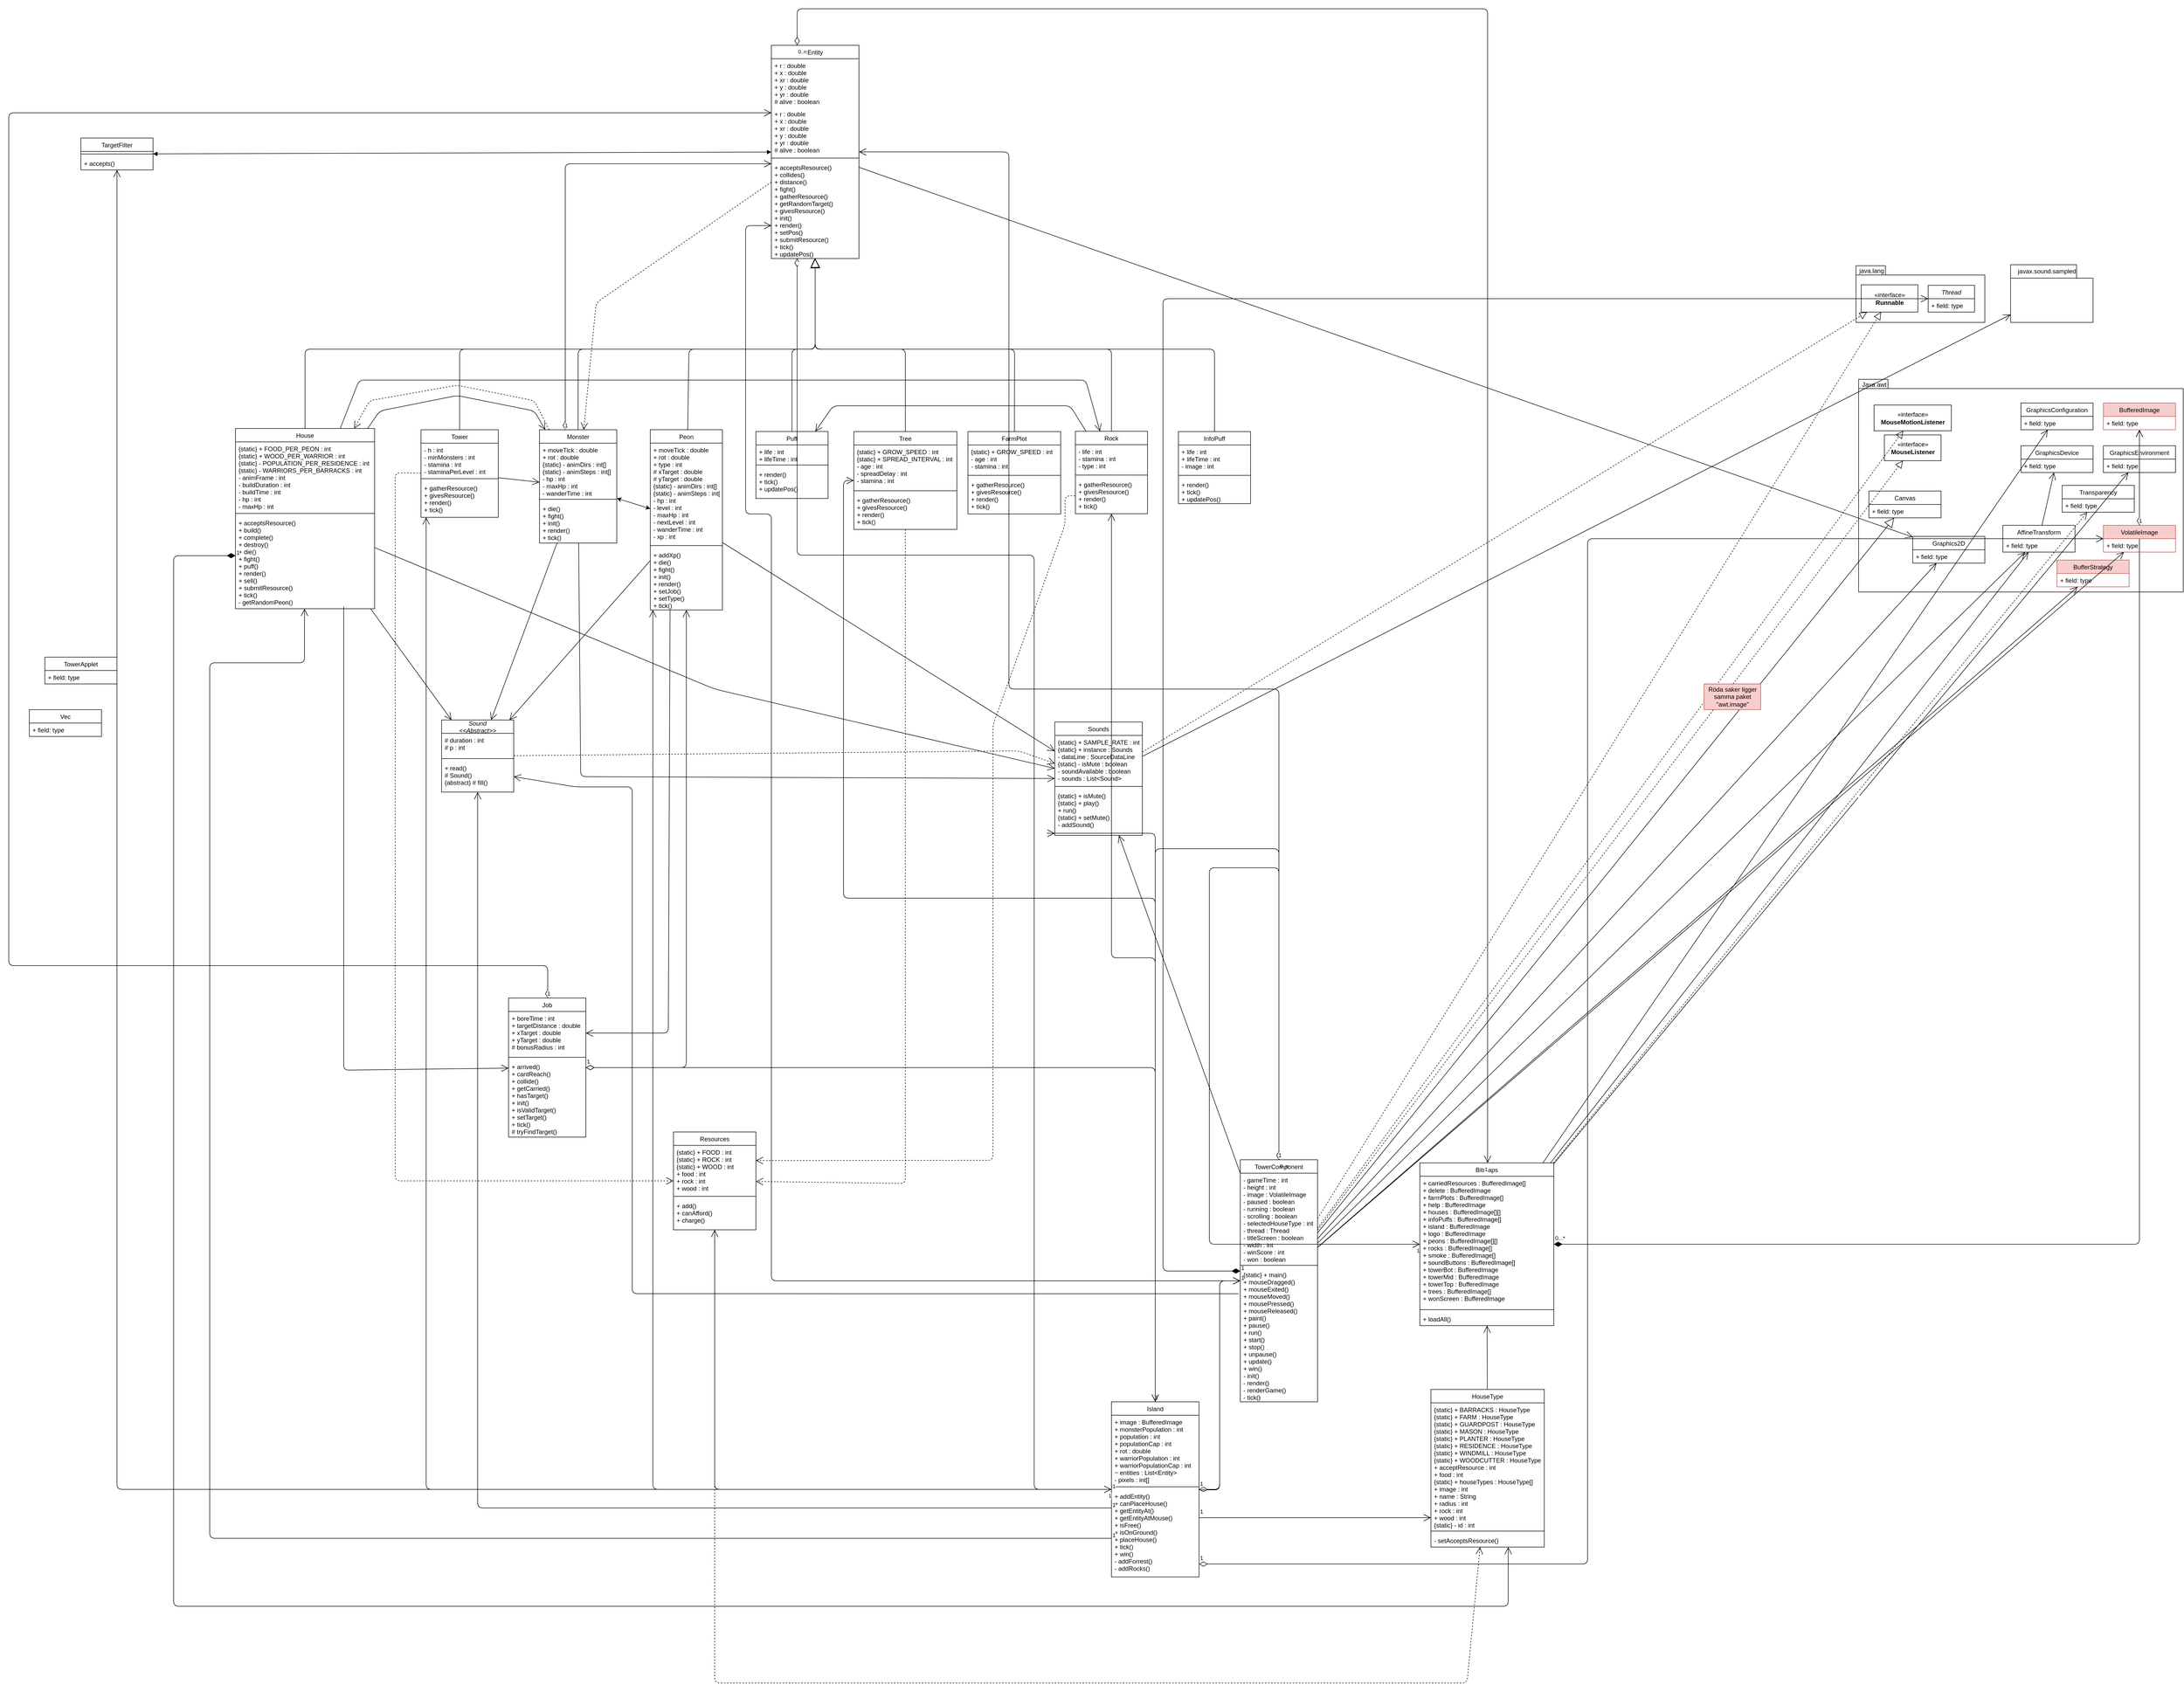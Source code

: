 <mxfile version="12.3.2" type="device" pages="1"><diagram id="qoq7YZ_r1GSnPS3LyImX" name="Page-1"><mxGraphModel dx="1532" dy="5661" grid="1" gridSize="10" guides="1" tooltips="1" connect="1" arrows="1" fold="1" page="1" pageScale="1" pageWidth="3300" pageHeight="4681" math="0" shadow="0"><root><mxCell id="0"/><mxCell id="1" parent="0"/><mxCell id="ye1H6EyIyC5CVGx2KqB--93" value="" style="shape=folder;fontStyle=1;spacingTop=10;tabWidth=57;tabHeight=18;tabPosition=left;html=1;" parent="1" vertex="1"><mxGeometry x="4020" y="-271.5" width="630" height="413" as="geometry"/></mxCell><mxCell id="ye1H6EyIyC5CVGx2KqB--89" value="" style="shape=folder;fontStyle=1;spacingTop=10;tabWidth=57;tabHeight=18;tabPosition=left;html=1;" parent="1" vertex="1"><mxGeometry x="4015" y="-492" width="250" height="110" as="geometry"/></mxCell><mxCell id="ye1H6EyIyC5CVGx2KqB--1" value="Entity" style="swimlane;fontStyle=0;childLayout=stackLayout;horizontal=1;startSize=26;fillColor=none;horizontalStack=0;resizeParent=1;resizeParentMax=0;resizeLast=0;collapsible=1;marginBottom=0;" parent="1" vertex="1"><mxGeometry x="1910" y="-920" width="170" height="414" as="geometry"/></mxCell><mxCell id="O7ELKcR8i69M-bJ7ZoyC-2" value="+ r : double &#10;+ x : double &#10;+ xr : double &#10;+ y : double &#10;+ yr : double &#10;# alive : boolean " style="text;strokeColor=none;fillColor=none;align=left;verticalAlign=top;spacingLeft=4;spacingRight=4;overflow=hidden;rotatable=0;points=[[0,0.5],[1,0.5]];portConstraint=eastwest;" vertex="1" parent="ye1H6EyIyC5CVGx2KqB--1"><mxGeometry y="26" width="170" height="94" as="geometry"/></mxCell><mxCell id="ye1H6EyIyC5CVGx2KqB--3" value="+ r : double &#10;+ x : double &#10;+ xr : double &#10;+ y : double &#10;+ yr : double &#10;# alive : boolean " style="text;strokeColor=none;fillColor=none;align=left;verticalAlign=top;spacingLeft=4;spacingRight=4;overflow=hidden;rotatable=0;points=[[0,0.5],[1,0.5]];portConstraint=eastwest;" parent="ye1H6EyIyC5CVGx2KqB--1" vertex="1"><mxGeometry y="120" width="170" height="94" as="geometry"/></mxCell><mxCell id="H5ZQFPWd7AIUB-clA86X-6" value="" style="line;strokeWidth=1;fillColor=none;align=left;verticalAlign=middle;spacingTop=-1;spacingLeft=3;spacingRight=3;rotatable=0;labelPosition=right;points=[];portConstraint=eastwest;" parent="ye1H6EyIyC5CVGx2KqB--1" vertex="1"><mxGeometry y="214" width="170" height="10" as="geometry"/></mxCell><mxCell id="H5ZQFPWd7AIUB-clA86X-8" value="+ acceptsResource() &#10;+ collides() &#10;+ distance() &#10;+ fight() &#10;+ gatherResource() &#10;+ getRandomTarget() &#10;+ givesResource() &#10;+ init() &#10;+ render() &#10;+ setPos() &#10;+ submitResource() &#10;+ tick() &#10;+ updatePos() " style="text;strokeColor=none;fillColor=none;align=left;verticalAlign=top;spacingLeft=4;spacingRight=4;overflow=hidden;rotatable=0;points=[[0,0.5],[1,0.5]];portConstraint=eastwest;" parent="ye1H6EyIyC5CVGx2KqB--1" vertex="1"><mxGeometry y="224" width="170" height="190" as="geometry"/></mxCell><mxCell id="ye1H6EyIyC5CVGx2KqB--5" value="Bitmaps" style="swimlane;fontStyle=0;childLayout=stackLayout;horizontal=1;startSize=26;fillColor=none;horizontalStack=0;resizeParent=1;resizeParentMax=0;resizeLast=0;collapsible=1;marginBottom=0;" parent="1" vertex="1"><mxGeometry x="3168.5" y="1250" width="260" height="316" as="geometry"/></mxCell><mxCell id="ye1H6EyIyC5CVGx2KqB--6" value="+ carriedResources : BufferedImage[] &#10;+ delete : BufferedImage &#10;+ farmPlots : BufferedImage[] &#10;+ help : BufferedImage &#10;+ houses : BufferedImage[][] &#10;+ infoPuffs : BufferedImage[] &#10;+ island : BufferedImage&#10;+ logo : BufferedImage &#10;+ peons : BufferedImage[][] &#10;+ rocks : BufferedImage[] &#10;+ smoke : BufferedImage[] &#10;+ soundButtons : BufferedImage[] &#10;+ towerBot : BufferedImage &#10;+ towerMid : BufferedImage &#10;+ towerTop : BufferedImage &#10;+ trees : BufferedImage[] &#10;+ wonScreen : BufferedImage " style="text;strokeColor=none;fillColor=none;align=left;verticalAlign=top;spacingLeft=4;spacingRight=4;overflow=hidden;rotatable=0;points=[[0,0.5],[1,0.5]];portConstraint=eastwest;" parent="ye1H6EyIyC5CVGx2KqB--5" vertex="1"><mxGeometry y="26" width="260" height="254" as="geometry"/></mxCell><mxCell id="H5ZQFPWd7AIUB-clA86X-1" value="" style="line;strokeWidth=1;fillColor=none;align=left;verticalAlign=middle;spacingTop=-1;spacingLeft=3;spacingRight=3;rotatable=0;labelPosition=right;points=[];portConstraint=eastwest;" parent="ye1H6EyIyC5CVGx2KqB--5" vertex="1"><mxGeometry y="280" width="260" height="10" as="geometry"/></mxCell><mxCell id="H5ZQFPWd7AIUB-clA86X-5" value="+ loadAll() " style="text;strokeColor=none;fillColor=none;align=left;verticalAlign=top;spacingLeft=4;spacingRight=4;overflow=hidden;rotatable=0;points=[[0,0.5],[1,0.5]];portConstraint=eastwest;" parent="ye1H6EyIyC5CVGx2KqB--5" vertex="1"><mxGeometry y="290" width="260" height="26" as="geometry"/></mxCell><mxCell id="ye1H6EyIyC5CVGx2KqB--25" value="FarmPlot" style="swimlane;fontStyle=0;childLayout=stackLayout;horizontal=1;startSize=26;fillColor=none;horizontalStack=0;resizeParent=1;resizeParentMax=0;resizeLast=0;collapsible=1;marginBottom=0;" parent="1" vertex="1"><mxGeometry x="2291.5" y="-170" width="180" height="160" as="geometry"/></mxCell><mxCell id="H5ZQFPWd7AIUB-clA86X-10" value="{static} + GROW_SPEED : int&#10;- age : int&#10;- stamina : int" style="text;strokeColor=none;fillColor=none;align=left;verticalAlign=top;spacingLeft=4;spacingRight=4;overflow=hidden;rotatable=0;points=[[0,0.5],[1,0.5]];portConstraint=eastwest;" parent="ye1H6EyIyC5CVGx2KqB--25" vertex="1"><mxGeometry y="26" width="180" height="54" as="geometry"/></mxCell><mxCell id="H5ZQFPWd7AIUB-clA86X-9" value="" style="line;strokeWidth=1;fillColor=none;align=left;verticalAlign=middle;spacingTop=-1;spacingLeft=3;spacingRight=3;rotatable=0;labelPosition=right;points=[];portConstraint=eastwest;" parent="ye1H6EyIyC5CVGx2KqB--25" vertex="1"><mxGeometry y="80" width="180" height="10" as="geometry"/></mxCell><mxCell id="ye1H6EyIyC5CVGx2KqB--26" value="+ gatherResource()&#10;+ givesResource()&#10;+ render()&#10;+ tick()" style="text;strokeColor=none;fillColor=none;align=left;verticalAlign=top;spacingLeft=4;spacingRight=4;overflow=hidden;rotatable=0;points=[[0,0.5],[1,0.5]];portConstraint=eastwest;" parent="ye1H6EyIyC5CVGx2KqB--25" vertex="1"><mxGeometry y="90" width="180" height="70" as="geometry"/></mxCell><mxCell id="ye1H6EyIyC5CVGx2KqB--36" value="House" style="swimlane;fontStyle=0;childLayout=stackLayout;horizontal=1;startSize=26;fillColor=none;horizontalStack=0;resizeParent=1;resizeParentMax=0;resizeLast=0;collapsible=1;marginBottom=0;" parent="1" vertex="1"><mxGeometry x="870" y="-176" width="270" height="350" as="geometry"/></mxCell><mxCell id="ye1H6EyIyC5CVGx2KqB--37" value="{static} + FOOD_PER_PEON : int&#10;{static} + WOOD_PER_WARRIOR : int&#10;{static} - POPULATION_PER_RESIDENCE : int&#10;{static} - WARRIORS_PER_BARRACKS : int&#10;- animFrame : int&#10;- buildDuration : int&#10;- buildTime : int&#10;- hp : int&#10;- maxHp : int" style="text;strokeColor=none;fillColor=none;align=left;verticalAlign=top;spacingLeft=4;spacingRight=4;overflow=hidden;rotatable=0;points=[[0,0.5],[1,0.5]];portConstraint=eastwest;" parent="ye1H6EyIyC5CVGx2KqB--36" vertex="1"><mxGeometry y="26" width="270" height="134" as="geometry"/></mxCell><mxCell id="H5ZQFPWd7AIUB-clA86X-12" value="" style="line;strokeWidth=1;fillColor=none;align=left;verticalAlign=middle;spacingTop=-1;spacingLeft=3;spacingRight=3;rotatable=0;labelPosition=right;points=[];portConstraint=eastwest;" parent="ye1H6EyIyC5CVGx2KqB--36" vertex="1"><mxGeometry y="160" width="270" height="10" as="geometry"/></mxCell><mxCell id="H5ZQFPWd7AIUB-clA86X-13" value="+ acceptsResource()&#10;+ build()&#10;+ complete()&#10;+ destroy()&#10;+ die()&#10;+ fight()&#10;+ puff()&#10;+ render()&#10;+ sell()&#10;+ submitResource()&#10;+ tick()&#10;- getRandomPeon()" style="text;strokeColor=none;fillColor=none;align=left;verticalAlign=top;spacingLeft=4;spacingRight=4;overflow=hidden;rotatable=0;points=[[0,0.5],[1,0.5]];portConstraint=eastwest;" parent="ye1H6EyIyC5CVGx2KqB--36" vertex="1"><mxGeometry y="170" width="270" height="180" as="geometry"/></mxCell><mxCell id="ye1H6EyIyC5CVGx2KqB--38" value="HouseType" style="swimlane;fontStyle=0;childLayout=stackLayout;horizontal=1;startSize=26;fillColor=none;horizontalStack=0;resizeParent=1;resizeParentMax=0;resizeLast=0;collapsible=1;marginBottom=0;" parent="1" vertex="1"><mxGeometry x="3190" y="1690" width="220" height="306" as="geometry"/></mxCell><mxCell id="ye1H6EyIyC5CVGx2KqB--39" value="{static} + BARRACKS : HouseType&#10;{static} + FARM : HouseType&#10;{static} + GUARDPOST : HouseType&#10;{static} + MASON : HouseType&#10;{static} + PLANTER : HouseType&#10;{static} + RESIDENCE : HouseType&#10;{static} + WINDMILL : HouseType&#10;{static} + WOODCUTTER : HouseType&#10;+ acceptResource : int&#10;+ food : int&#10;{static} + houseTypes : HouseType[]&#10;+ image : int&#10;+ name : String&#10;+ radius : int&#10;+ rock : int&#10;+ wood : int&#10;{static} - id : int" style="text;strokeColor=none;fillColor=none;align=left;verticalAlign=top;spacingLeft=4;spacingRight=4;overflow=hidden;rotatable=0;points=[[0,0.5],[1,0.5]];portConstraint=eastwest;" parent="ye1H6EyIyC5CVGx2KqB--38" vertex="1"><mxGeometry y="26" width="220" height="244" as="geometry"/></mxCell><mxCell id="H5ZQFPWd7AIUB-clA86X-14" value="" style="line;strokeWidth=1;fillColor=none;align=left;verticalAlign=middle;spacingTop=-1;spacingLeft=3;spacingRight=3;rotatable=0;labelPosition=right;points=[];portConstraint=eastwest;" parent="ye1H6EyIyC5CVGx2KqB--38" vertex="1"><mxGeometry y="270" width="220" height="10" as="geometry"/></mxCell><mxCell id="H5ZQFPWd7AIUB-clA86X-15" value="- setAcceptsResource()&#10;" style="text;strokeColor=none;fillColor=none;align=left;verticalAlign=top;spacingLeft=4;spacingRight=4;overflow=hidden;rotatable=0;points=[[0,0.5],[1,0.5]];portConstraint=eastwest;" parent="ye1H6EyIyC5CVGx2KqB--38" vertex="1"><mxGeometry y="280" width="220" height="26" as="geometry"/></mxCell><mxCell id="ye1H6EyIyC5CVGx2KqB--40" value="InfoPuff" style="swimlane;fontStyle=0;childLayout=stackLayout;horizontal=1;startSize=26;fillColor=none;horizontalStack=0;resizeParent=1;resizeParentMax=0;resizeLast=0;collapsible=1;marginBottom=0;" parent="1" vertex="1"><mxGeometry x="2700" y="-170" width="140" height="140" as="geometry"/></mxCell><mxCell id="ye1H6EyIyC5CVGx2KqB--41" value="+ life : int&#10;+ lifeTime : int&#10;- image : int" style="text;strokeColor=none;fillColor=none;align=left;verticalAlign=top;spacingLeft=4;spacingRight=4;overflow=hidden;rotatable=0;points=[[0,0.5],[1,0.5]];portConstraint=eastwest;" parent="ye1H6EyIyC5CVGx2KqB--40" vertex="1"><mxGeometry y="26" width="140" height="54" as="geometry"/></mxCell><mxCell id="H5ZQFPWd7AIUB-clA86X-17" value="" style="line;strokeWidth=1;fillColor=none;align=left;verticalAlign=middle;spacingTop=-1;spacingLeft=3;spacingRight=3;rotatable=0;labelPosition=right;points=[];portConstraint=eastwest;" parent="ye1H6EyIyC5CVGx2KqB--40" vertex="1"><mxGeometry y="80" width="140" height="10" as="geometry"/></mxCell><mxCell id="H5ZQFPWd7AIUB-clA86X-7" value="+ render()&#10;+ tick()&#10;+ updatePos() " style="text;strokeColor=none;fillColor=none;align=left;verticalAlign=top;spacingLeft=4;spacingRight=4;overflow=hidden;rotatable=0;points=[[0,0.5],[1,0.5]];portConstraint=eastwest;" parent="ye1H6EyIyC5CVGx2KqB--40" vertex="1"><mxGeometry y="90" width="140" height="50" as="geometry"/></mxCell><mxCell id="ye1H6EyIyC5CVGx2KqB--42" value="Island" style="swimlane;fontStyle=0;childLayout=stackLayout;horizontal=1;startSize=26;fillColor=none;horizontalStack=0;resizeParent=1;resizeParentMax=0;resizeLast=0;collapsible=1;marginBottom=0;" parent="1" vertex="1"><mxGeometry x="2570" y="1714" width="170" height="340" as="geometry"/></mxCell><mxCell id="ye1H6EyIyC5CVGx2KqB--43" value="+ image : BufferedImage&#10;+ monsterPopulation : int&#10;+ population : int&#10;+ populationCap : int&#10;+ rot : double&#10;+ warriorPopulation : int&#10;+ warriorPopulationCap : int&#10;~ entities : List&lt;Entity&gt;&#10;- pixels : int[]" style="text;strokeColor=none;fillColor=none;align=left;verticalAlign=top;spacingLeft=4;spacingRight=4;overflow=hidden;rotatable=0;points=[[0,0.5],[1,0.5]];portConstraint=eastwest;" parent="ye1H6EyIyC5CVGx2KqB--42" vertex="1"><mxGeometry y="26" width="170" height="134" as="geometry"/></mxCell><mxCell id="ruju_pkgRnl55fsP5Uep-8" value="" style="line;strokeWidth=1;fillColor=none;align=left;verticalAlign=middle;spacingTop=-1;spacingLeft=3;spacingRight=3;rotatable=0;labelPosition=right;points=[];portConstraint=eastwest;" parent="ye1H6EyIyC5CVGx2KqB--42" vertex="1"><mxGeometry y="160" width="170" height="10" as="geometry"/></mxCell><mxCell id="ruju_pkgRnl55fsP5Uep-5" value="+ addEntity()&#10;+ canPlaceHouse()&#10;+ getEntityAt()&#10;+ getEntityAtMouse()&#10;+ isFree()&#10;+ isOnGround()&#10;+ placeHouse()&#10;+ tick()&#10;+ win()&#10;- addForrest()&#10;- addRocks()" style="text;strokeColor=none;fillColor=none;align=left;verticalAlign=top;spacingLeft=4;spacingRight=4;overflow=hidden;rotatable=0;points=[[0,0.5],[1,0.5]];portConstraint=eastwest;" parent="ye1H6EyIyC5CVGx2KqB--42" vertex="1"><mxGeometry y="170" width="170" height="170" as="geometry"/></mxCell><mxCell id="ye1H6EyIyC5CVGx2KqB--44" value="Job" style="swimlane;fontStyle=0;childLayout=stackLayout;horizontal=1;startSize=26;fillColor=none;horizontalStack=0;resizeParent=1;resizeParentMax=0;resizeLast=0;collapsible=1;marginBottom=0;" parent="1" vertex="1"><mxGeometry x="1400" y="930" width="150" height="270" as="geometry"/></mxCell><mxCell id="ye1H6EyIyC5CVGx2KqB--45" value="+ boreTime : int&#10;+ targetDistance : double&#10;+ xTarget : double&#10;+ yTarget : double&#10;# bonusRadius : int" style="text;strokeColor=none;fillColor=none;align=left;verticalAlign=top;spacingLeft=4;spacingRight=4;overflow=hidden;rotatable=0;points=[[0,0.5],[1,0.5]];portConstraint=eastwest;" parent="ye1H6EyIyC5CVGx2KqB--44" vertex="1"><mxGeometry y="26" width="150" height="84" as="geometry"/></mxCell><mxCell id="ruju_pkgRnl55fsP5Uep-10" value="" style="line;strokeWidth=1;fillColor=none;align=left;verticalAlign=middle;spacingTop=-1;spacingLeft=3;spacingRight=3;rotatable=0;labelPosition=right;points=[];portConstraint=eastwest;" parent="ye1H6EyIyC5CVGx2KqB--44" vertex="1"><mxGeometry y="110" width="150" height="10" as="geometry"/></mxCell><mxCell id="ruju_pkgRnl55fsP5Uep-11" value="+ arrived()&#10;+ cantReach()&#10;+ collide()&#10;+ getCarried()&#10;+ hasTarget()&#10;+ init()&#10;+ isValidTarget()&#10;+ setTarget()&#10;+ tick()&#10;# tryFindTarget()" style="text;strokeColor=none;fillColor=none;align=left;verticalAlign=top;spacingLeft=4;spacingRight=4;overflow=hidden;rotatable=0;points=[[0,0.5],[1,0.5]];portConstraint=eastwest;" parent="ye1H6EyIyC5CVGx2KqB--44" vertex="1"><mxGeometry y="120" width="150" height="150" as="geometry"/></mxCell><mxCell id="ye1H6EyIyC5CVGx2KqB--50" value="Puff" style="swimlane;fontStyle=0;childLayout=stackLayout;horizontal=1;startSize=26;fillColor=none;horizontalStack=0;resizeParent=1;resizeParentMax=0;resizeLast=0;collapsible=1;marginBottom=0;" parent="1" vertex="1"><mxGeometry x="1880" y="-170.12" width="140" height="130" as="geometry"/></mxCell><mxCell id="ye1H6EyIyC5CVGx2KqB--51" value="+ life : int&#10;+ lifeTime : int" style="text;strokeColor=none;fillColor=none;align=left;verticalAlign=top;spacingLeft=4;spacingRight=4;overflow=hidden;rotatable=0;points=[[0,0.5],[1,0.5]];portConstraint=eastwest;" parent="ye1H6EyIyC5CVGx2KqB--50" vertex="1"><mxGeometry y="26" width="140" height="34" as="geometry"/></mxCell><mxCell id="ruju_pkgRnl55fsP5Uep-17" value="" style="line;strokeWidth=1;fillColor=none;align=left;verticalAlign=middle;spacingTop=-1;spacingLeft=3;spacingRight=3;rotatable=0;labelPosition=right;points=[];portConstraint=eastwest;" parent="ye1H6EyIyC5CVGx2KqB--50" vertex="1"><mxGeometry y="60" width="140" height="10" as="geometry"/></mxCell><mxCell id="ruju_pkgRnl55fsP5Uep-18" value="+ render()&#10;+ tick()&#10;+ updatePos()" style="text;strokeColor=none;fillColor=none;align=left;verticalAlign=top;spacingLeft=4;spacingRight=4;overflow=hidden;rotatable=0;points=[[0,0.5],[1,0.5]];portConstraint=eastwest;" parent="ye1H6EyIyC5CVGx2KqB--50" vertex="1"><mxGeometry y="70" width="140" height="60" as="geometry"/></mxCell><mxCell id="ye1H6EyIyC5CVGx2KqB--52" value="Resources" style="swimlane;fontStyle=0;childLayout=stackLayout;horizontal=1;startSize=26;fillColor=none;horizontalStack=0;resizeParent=1;resizeParentMax=0;resizeLast=0;collapsible=1;marginBottom=0;" parent="1" vertex="1"><mxGeometry x="1720" y="1190" width="160" height="190" as="geometry"/></mxCell><mxCell id="ye1H6EyIyC5CVGx2KqB--53" value="{static} + FOOD : int&#10;{static} + ROCK : int&#10;{static} + WOOD : int&#10;+ food : int&#10;+ rock : int&#10;+ wood : int" style="text;strokeColor=none;fillColor=none;align=left;verticalAlign=top;spacingLeft=4;spacingRight=4;overflow=hidden;rotatable=0;points=[[0,0.5],[1,0.5]];portConstraint=eastwest;" parent="ye1H6EyIyC5CVGx2KqB--52" vertex="1"><mxGeometry y="26" width="160" height="94" as="geometry"/></mxCell><mxCell id="ruju_pkgRnl55fsP5Uep-19" value="" style="line;strokeWidth=1;fillColor=none;align=left;verticalAlign=middle;spacingTop=-1;spacingLeft=3;spacingRight=3;rotatable=0;labelPosition=right;points=[];portConstraint=eastwest;" parent="ye1H6EyIyC5CVGx2KqB--52" vertex="1"><mxGeometry y="120" width="160" height="10" as="geometry"/></mxCell><mxCell id="ruju_pkgRnl55fsP5Uep-20" value="+ add()&#10;+ canAfford()&#10;+ charge()" style="text;strokeColor=none;fillColor=none;align=left;verticalAlign=top;spacingLeft=4;spacingRight=4;overflow=hidden;rotatable=0;points=[[0,0.5],[1,0.5]];portConstraint=eastwest;" parent="ye1H6EyIyC5CVGx2KqB--52" vertex="1"><mxGeometry y="130" width="160" height="60" as="geometry"/></mxCell><mxCell id="ye1H6EyIyC5CVGx2KqB--56" value="Sounds" style="swimlane;fontStyle=0;childLayout=stackLayout;horizontal=1;startSize=26;fillColor=none;horizontalStack=0;resizeParent=1;resizeParentMax=0;resizeLast=0;collapsible=1;marginBottom=0;" parent="1" vertex="1"><mxGeometry x="2460" y="394" width="170" height="220" as="geometry"/></mxCell><mxCell id="ye1H6EyIyC5CVGx2KqB--57" value="{static} + SAMPLE_RATE : int&#10;{static} + instance : Sounds&#10;- dataLine : SourceDataLine&#10;{static} - isMute : boolean&#10;- soundAvailable : boolean&#10;- sounds : List&lt;Sound&gt;" style="text;strokeColor=none;fillColor=none;align=left;verticalAlign=top;spacingLeft=4;spacingRight=4;overflow=hidden;rotatable=0;points=[[0,0.5],[1,0.5]];portConstraint=eastwest;" parent="ye1H6EyIyC5CVGx2KqB--56" vertex="1"><mxGeometry y="26" width="170" height="94" as="geometry"/></mxCell><mxCell id="ruju_pkgRnl55fsP5Uep-29" value="" style="line;strokeWidth=1;fillColor=none;align=left;verticalAlign=middle;spacingTop=-1;spacingLeft=3;spacingRight=3;rotatable=0;labelPosition=right;points=[];portConstraint=eastwest;" parent="ye1H6EyIyC5CVGx2KqB--56" vertex="1"><mxGeometry y="120" width="170" height="10" as="geometry"/></mxCell><mxCell id="ruju_pkgRnl55fsP5Uep-30" value="{static} + isMute()&#10;{static} + play()&#10;+ run()&#10;{static} + setMute()&#10;- addSound()" style="text;strokeColor=none;fillColor=none;align=left;verticalAlign=top;spacingLeft=4;spacingRight=4;overflow=hidden;rotatable=0;points=[[0,0.5],[1,0.5]];portConstraint=eastwest;" parent="ye1H6EyIyC5CVGx2KqB--56" vertex="1"><mxGeometry y="130" width="170" height="90" as="geometry"/></mxCell><mxCell id="ye1H6EyIyC5CVGx2KqB--58" value="Sound&#10;&lt;&lt;Abstract&gt;&gt;" style="swimlane;fontStyle=2;childLayout=stackLayout;horizontal=1;startSize=26;fillColor=none;horizontalStack=0;resizeParent=1;resizeParentMax=0;resizeLast=0;collapsible=1;marginBottom=0;" parent="1" vertex="1"><mxGeometry x="1270" y="390" width="140" height="140" as="geometry"/></mxCell><mxCell id="ye1H6EyIyC5CVGx2KqB--59" value="# duration : int&#10;# p : int" style="text;strokeColor=none;fillColor=none;align=left;verticalAlign=top;spacingLeft=4;spacingRight=4;overflow=hidden;rotatable=0;points=[[0,0.5],[1,0.5]];portConstraint=eastwest;" parent="ye1H6EyIyC5CVGx2KqB--58" vertex="1"><mxGeometry y="26" width="140" height="44" as="geometry"/></mxCell><mxCell id="ruju_pkgRnl55fsP5Uep-32" value="" style="line;strokeWidth=1;fillColor=none;align=left;verticalAlign=middle;spacingTop=-1;spacingLeft=3;spacingRight=3;rotatable=0;labelPosition=right;points=[];portConstraint=eastwest;" parent="ye1H6EyIyC5CVGx2KqB--58" vertex="1"><mxGeometry y="70" width="140" height="10" as="geometry"/></mxCell><mxCell id="ruju_pkgRnl55fsP5Uep-33" value="+ read()&#10;# Sound()&#10;{abstract} # fill()" style="text;strokeColor=none;fillColor=none;align=left;verticalAlign=top;spacingLeft=4;spacingRight=4;overflow=hidden;rotatable=0;points=[[0,0.5],[1,0.5]];portConstraint=eastwest;" parent="ye1H6EyIyC5CVGx2KqB--58" vertex="1"><mxGeometry y="80" width="140" height="60" as="geometry"/></mxCell><mxCell id="ye1H6EyIyC5CVGx2KqB--60" value="TargetFilter" style="swimlane;fontStyle=0;childLayout=stackLayout;horizontal=1;startSize=26;fillColor=none;horizontalStack=0;resizeParent=1;resizeParentMax=0;resizeLast=0;collapsible=1;marginBottom=0;" parent="1" vertex="1"><mxGeometry x="570" y="-740" width="140" height="62" as="geometry"/></mxCell><mxCell id="ruju_pkgRnl55fsP5Uep-34" value="" style="line;strokeWidth=1;fillColor=none;align=left;verticalAlign=middle;spacingTop=-1;spacingLeft=3;spacingRight=3;rotatable=0;labelPosition=right;points=[];portConstraint=eastwest;" parent="ye1H6EyIyC5CVGx2KqB--60" vertex="1"><mxGeometry y="26" width="140" height="10" as="geometry"/></mxCell><mxCell id="ye1H6EyIyC5CVGx2KqB--61" value="+ accepts()&#10;" style="text;strokeColor=none;fillColor=none;align=left;verticalAlign=top;spacingLeft=4;spacingRight=4;overflow=hidden;rotatable=0;points=[[0,0.5],[1,0.5]];portConstraint=eastwest;" parent="ye1H6EyIyC5CVGx2KqB--60" vertex="1"><mxGeometry y="36" width="140" height="26" as="geometry"/></mxCell><mxCell id="ye1H6EyIyC5CVGx2KqB--62" value="Tower" style="swimlane;fontStyle=0;childLayout=stackLayout;horizontal=1;startSize=26;fillColor=none;horizontalStack=0;resizeParent=1;resizeParentMax=0;resizeLast=0;collapsible=1;marginBottom=0;" parent="1" vertex="1"><mxGeometry x="1230" y="-173.5" width="150" height="170" as="geometry"/></mxCell><mxCell id="ye1H6EyIyC5CVGx2KqB--63" value="- h : int&#10;- minMonsters : int&#10;- stamina : int&#10;- staminaPerLevel : int" style="text;strokeColor=none;fillColor=none;align=left;verticalAlign=top;spacingLeft=4;spacingRight=4;overflow=hidden;rotatable=0;points=[[0,0.5],[1,0.5]];portConstraint=eastwest;" parent="ye1H6EyIyC5CVGx2KqB--62" vertex="1"><mxGeometry y="26" width="150" height="64" as="geometry"/></mxCell><mxCell id="ruju_pkgRnl55fsP5Uep-35" value="" style="line;strokeWidth=1;fillColor=none;align=left;verticalAlign=middle;spacingTop=-1;spacingLeft=3;spacingRight=3;rotatable=0;labelPosition=right;points=[];portConstraint=eastwest;" parent="ye1H6EyIyC5CVGx2KqB--62" vertex="1"><mxGeometry y="90" width="150" height="10" as="geometry"/></mxCell><mxCell id="ruju_pkgRnl55fsP5Uep-36" value="+ gatherResource()&#10;+ givesResource()&#10;+ render()&#10;+ tick()" style="text;strokeColor=none;fillColor=none;align=left;verticalAlign=top;spacingLeft=4;spacingRight=4;overflow=hidden;rotatable=0;points=[[0,0.5],[1,0.5]];portConstraint=eastwest;" parent="ye1H6EyIyC5CVGx2KqB--62" vertex="1"><mxGeometry y="100" width="150" height="70" as="geometry"/></mxCell><mxCell id="ye1H6EyIyC5CVGx2KqB--64" value="TowerApplet" style="swimlane;fontStyle=0;childLayout=stackLayout;horizontal=1;startSize=26;fillColor=none;horizontalStack=0;resizeParent=1;resizeParentMax=0;resizeLast=0;collapsible=1;marginBottom=0;" parent="1" vertex="1"><mxGeometry x="500" y="268" width="140" height="52" as="geometry"/></mxCell><mxCell id="ye1H6EyIyC5CVGx2KqB--65" value="+ field: type" style="text;strokeColor=none;fillColor=none;align=left;verticalAlign=top;spacingLeft=4;spacingRight=4;overflow=hidden;rotatable=0;points=[[0,0.5],[1,0.5]];portConstraint=eastwest;" parent="ye1H6EyIyC5CVGx2KqB--64" vertex="1"><mxGeometry y="26" width="140" height="26" as="geometry"/></mxCell><mxCell id="ye1H6EyIyC5CVGx2KqB--68" value="Tree" style="swimlane;fontStyle=0;childLayout=stackLayout;horizontal=1;startSize=26;fillColor=none;horizontalStack=0;resizeParent=1;resizeParentMax=0;resizeLast=0;collapsible=1;marginBottom=0;" parent="1" vertex="1"><mxGeometry x="2070" y="-170" width="200" height="190" as="geometry"/></mxCell><mxCell id="ye1H6EyIyC5CVGx2KqB--69" value="{static} + GROW_SPEED : int&#10;{static} + SPREAD_INTERVAL : int&#10;- age : int&#10;- spreadDelay : int&#10;- stamina : int" style="text;strokeColor=none;fillColor=none;align=left;verticalAlign=top;spacingLeft=4;spacingRight=4;overflow=hidden;rotatable=0;points=[[0,0.5],[1,0.5]];portConstraint=eastwest;" parent="ye1H6EyIyC5CVGx2KqB--68" vertex="1"><mxGeometry y="26" width="200" height="84" as="geometry"/></mxCell><mxCell id="ruju_pkgRnl55fsP5Uep-40" value="" style="line;strokeWidth=1;fillColor=none;align=left;verticalAlign=middle;spacingTop=-1;spacingLeft=3;spacingRight=3;rotatable=0;labelPosition=right;points=[];portConstraint=eastwest;" parent="ye1H6EyIyC5CVGx2KqB--68" vertex="1"><mxGeometry y="110" width="200" height="10" as="geometry"/></mxCell><mxCell id="ruju_pkgRnl55fsP5Uep-41" value="+ gatherResource()&#10;+ givesResource()&#10;+ render()&#10;+ tick()" style="text;strokeColor=none;fillColor=none;align=left;verticalAlign=top;spacingLeft=4;spacingRight=4;overflow=hidden;rotatable=0;points=[[0,0.5],[1,0.5]];portConstraint=eastwest;" parent="ye1H6EyIyC5CVGx2KqB--68" vertex="1"><mxGeometry y="120" width="200" height="70" as="geometry"/></mxCell><mxCell id="ye1H6EyIyC5CVGx2KqB--70" value="Vec" style="swimlane;fontStyle=0;childLayout=stackLayout;horizontal=1;startSize=26;fillColor=none;horizontalStack=0;resizeParent=1;resizeParentMax=0;resizeLast=0;collapsible=1;marginBottom=0;" parent="1" vertex="1"><mxGeometry x="470" y="370" width="140" height="52" as="geometry"/></mxCell><mxCell id="ye1H6EyIyC5CVGx2KqB--71" value="+ field: type" style="text;strokeColor=none;fillColor=none;align=left;verticalAlign=top;spacingLeft=4;spacingRight=4;overflow=hidden;rotatable=0;points=[[0,0.5],[1,0.5]];portConstraint=eastwest;" parent="ye1H6EyIyC5CVGx2KqB--70" vertex="1"><mxGeometry y="26" width="140" height="26" as="geometry"/></mxCell><mxCell id="ye1H6EyIyC5CVGx2KqB--72" value="&amp;nbsp;" style="endArrow=block;endSize=16;endFill=0;html=1;" parent="1" source="ye1H6EyIyC5CVGx2KqB--48" target="ye1H6EyIyC5CVGx2KqB--1" edge="1"><mxGeometry x="1" y="768" width="160" relative="1" as="geometry"><mxPoint x="1620" y="420" as="sourcePoint"/><mxPoint x="2080" y="-460" as="targetPoint"/><mxPoint x="110" y="8" as="offset"/><Array as="points"><mxPoint x="1750" y="-330"/><mxPoint x="1995" y="-330"/></Array></mxGeometry></mxCell><mxCell id="ye1H6EyIyC5CVGx2KqB--73" value="&amp;nbsp;" style="endArrow=block;endSize=16;endFill=0;html=1;" parent="1" source="ye1H6EyIyC5CVGx2KqB--36" target="ye1H6EyIyC5CVGx2KqB--1" edge="1"><mxGeometry x="1" y="768" width="160" relative="1" as="geometry"><mxPoint x="1649" y="340" as="sourcePoint"/><mxPoint x="1931" y="152" as="targetPoint"/><mxPoint x="110" y="8" as="offset"/><Array as="points"><mxPoint x="1005" y="-330"/><mxPoint x="1995" y="-330"/></Array></mxGeometry></mxCell><mxCell id="ye1H6EyIyC5CVGx2KqB--76" value="&amp;nbsp;" style="endArrow=block;endSize=16;endFill=0;html=1;" parent="1" source="ye1H6EyIyC5CVGx2KqB--46" target="ye1H6EyIyC5CVGx2KqB--1" edge="1"><mxGeometry x="1" y="768" width="160" relative="1" as="geometry"><mxPoint x="1782.75" y="340" as="sourcePoint"/><mxPoint x="1990" y="220" as="targetPoint"/><mxPoint x="110" y="8" as="offset"/><Array as="points"><mxPoint x="1535" y="-330"/><mxPoint x="1995" y="-330"/></Array></mxGeometry></mxCell><mxCell id="ye1H6EyIyC5CVGx2KqB--77" value="&amp;nbsp;" style="endArrow=block;endSize=16;endFill=0;html=1;" parent="1" source="ye1H6EyIyC5CVGx2KqB--40" target="ye1H6EyIyC5CVGx2KqB--1" edge="1"><mxGeometry x="1" y="768" width="160" relative="1" as="geometry"><mxPoint x="1792.75" y="350" as="sourcePoint"/><mxPoint x="1957.25" y="162" as="targetPoint"/><mxPoint x="110" y="8" as="offset"/><Array as="points"><mxPoint x="2770" y="-330"/><mxPoint x="1995" y="-330"/></Array></mxGeometry></mxCell><mxCell id="ye1H6EyIyC5CVGx2KqB--79" value="&amp;nbsp;" style="endArrow=block;endSize=16;endFill=0;html=1;" parent="1" source="ye1H6EyIyC5CVGx2KqB--50" target="ye1H6EyIyC5CVGx2KqB--1" edge="1"><mxGeometry x="1" y="768" width="160" relative="1" as="geometry"><mxPoint x="1812.75" y="370" as="sourcePoint"/><mxPoint x="1977.25" y="182" as="targetPoint"/><mxPoint x="110" y="8" as="offset"/><Array as="points"><mxPoint x="1950" y="-330"/><mxPoint x="1995" y="-330"/></Array></mxGeometry></mxCell><mxCell id="ye1H6EyIyC5CVGx2KqB--80" value="&amp;nbsp;" style="endArrow=block;endSize=16;endFill=0;html=1;strokeWidth=1;" parent="1" source="ye1H6EyIyC5CVGx2KqB--54" target="ye1H6EyIyC5CVGx2KqB--1" edge="1"><mxGeometry x="1" y="768" width="160" relative="1" as="geometry"><mxPoint x="2007.263" y="480" as="sourcePoint"/><mxPoint x="1972.737" y="152" as="targetPoint"/><mxPoint x="110" y="8" as="offset"/><Array as="points"><mxPoint x="2570" y="-330"/><mxPoint x="1995" y="-330"/></Array></mxGeometry></mxCell><mxCell id="ye1H6EyIyC5CVGx2KqB--82" value="" style="endArrow=block;dashed=1;endFill=0;endSize=12;html=1;" parent="1" source="ye1H6EyIyC5CVGx2KqB--56" target="ye1H6EyIyC5CVGx2KqB--81" edge="1"><mxGeometry width="160" relative="1" as="geometry"><mxPoint x="2340" y="570" as="sourcePoint"/><mxPoint x="2500" y="570" as="targetPoint"/></mxGeometry></mxCell><mxCell id="ye1H6EyIyC5CVGx2KqB--83" value="&amp;nbsp;" style="endArrow=block;endSize=16;endFill=0;html=1;" parent="1" source="ye1H6EyIyC5CVGx2KqB--62" target="ye1H6EyIyC5CVGx2KqB--1" edge="1"><mxGeometry x="1" y="768" width="160" relative="1" as="geometry"><mxPoint x="2007.263" y="480" as="sourcePoint"/><mxPoint x="1972.737" y="152" as="targetPoint"/><mxPoint x="110" y="8" as="offset"/><Array as="points"><mxPoint x="1305" y="-330"/><mxPoint x="1995" y="-330"/></Array></mxGeometry></mxCell><mxCell id="ye1H6EyIyC5CVGx2KqB--84" value="" style="endArrow=block;dashed=1;endFill=0;endSize=12;html=1;" parent="1" source="ye1H6EyIyC5CVGx2KqB--66" target="ye1H6EyIyC5CVGx2KqB--81" edge="1"><mxGeometry width="160" relative="1" as="geometry"><mxPoint x="2517.965" y="468" as="sourcePoint"/><mxPoint x="2648.11" y="347" as="targetPoint"/></mxGeometry></mxCell><mxCell id="ye1H6EyIyC5CVGx2KqB--85" value="&amp;nbsp;" style="endArrow=block;endSize=16;endFill=0;html=1;" parent="1" source="ye1H6EyIyC5CVGx2KqB--68" target="ye1H6EyIyC5CVGx2KqB--1" edge="1"><mxGeometry x="1" y="768" width="160" relative="1" as="geometry"><mxPoint x="1782.75" y="340" as="sourcePoint"/><mxPoint x="1947.25" y="152" as="targetPoint"/><mxPoint x="110" y="8" as="offset"/><Array as="points"><mxPoint x="2170" y="-330"/><mxPoint x="1995" y="-330"/></Array></mxGeometry></mxCell><mxCell id="ye1H6EyIyC5CVGx2KqB--86" value="«interface»&lt;br&gt;&lt;b&gt;MouseListener&lt;/b&gt;" style="html=1;" parent="1" vertex="1"><mxGeometry x="4070" y="-163.5" width="110" height="50" as="geometry"/></mxCell><mxCell id="ye1H6EyIyC5CVGx2KqB--87" value="«interface»&lt;br&gt;&lt;b&gt;MouseMotionListener&lt;/b&gt;" style="html=1;" parent="1" vertex="1"><mxGeometry x="4050" y="-221.5" width="150" height="50" as="geometry"/></mxCell><mxCell id="ye1H6EyIyC5CVGx2KqB--91" value="java.lang" style="text;html=1;align=center;verticalAlign=middle;resizable=0;points=[];;autosize=1;" parent="1" vertex="1"><mxGeometry x="4015" y="-492" width="60" height="20" as="geometry"/></mxCell><mxCell id="ye1H6EyIyC5CVGx2KqB--81" value="«interface»&lt;br&gt;&lt;b&gt;Runnable&lt;/b&gt;" style="html=1;" parent="1" vertex="1"><mxGeometry x="4025" y="-455" width="110" height="53" as="geometry"/></mxCell><mxCell id="ye1H6EyIyC5CVGx2KqB--94" value="Java awt" style="text;html=1;align=center;verticalAlign=middle;resizable=0;points=[];;autosize=1;" parent="1" vertex="1"><mxGeometry x="4020" y="-271.5" width="60" height="20" as="geometry"/></mxCell><mxCell id="ye1H6EyIyC5CVGx2KqB--95" value="" style="endArrow=block;dashed=1;endFill=0;endSize=12;html=1;" parent="1" source="ye1H6EyIyC5CVGx2KqB--66" target="ye1H6EyIyC5CVGx2KqB--86" edge="1"><mxGeometry width="160" relative="1" as="geometry"><mxPoint x="2773.281" y="520" as="sourcePoint"/><mxPoint x="2561.076" y="190" as="targetPoint"/></mxGeometry></mxCell><mxCell id="ye1H6EyIyC5CVGx2KqB--96" value="" style="endArrow=block;dashed=1;endFill=0;endSize=12;html=1;" parent="1" source="ye1H6EyIyC5CVGx2KqB--66" target="ye1H6EyIyC5CVGx2KqB--87" edge="1"><mxGeometry width="160" relative="1" as="geometry"><mxPoint x="2783.281" y="530" as="sourcePoint"/><mxPoint x="2571.076" y="200" as="targetPoint"/></mxGeometry></mxCell><mxCell id="ye1H6EyIyC5CVGx2KqB--97" value="Canvas" style="swimlane;fontStyle=0;childLayout=stackLayout;horizontal=1;startSize=26;fillColor=none;horizontalStack=0;resizeParent=1;resizeParentMax=0;resizeLast=0;collapsible=1;marginBottom=0;" parent="1" vertex="1"><mxGeometry x="4040" y="-54.5" width="140" height="52" as="geometry"/></mxCell><mxCell id="ye1H6EyIyC5CVGx2KqB--98" value="+ field: type" style="text;strokeColor=none;fillColor=none;align=left;verticalAlign=top;spacingLeft=4;spacingRight=4;overflow=hidden;rotatable=0;points=[[0,0.5],[1,0.5]];portConstraint=eastwest;" parent="ye1H6EyIyC5CVGx2KqB--97" vertex="1"><mxGeometry y="26" width="140" height="26" as="geometry"/></mxCell><mxCell id="ye1H6EyIyC5CVGx2KqB--99" value="&amp;nbsp;" style="endArrow=block;endSize=16;endFill=0;html=1;" parent="1" source="ye1H6EyIyC5CVGx2KqB--66" target="ye1H6EyIyC5CVGx2KqB--97" edge="1"><mxGeometry x="1" y="768" width="160" relative="1" as="geometry"><mxPoint x="3201.838" y="570" as="sourcePoint"/><mxPoint x="3048.162" y="350" as="targetPoint"/><mxPoint x="110" y="8" as="offset"/></mxGeometry></mxCell><mxCell id="ye1H6EyIyC5CVGx2KqB--100" value="GraphicsDevice" style="swimlane;fontStyle=0;childLayout=stackLayout;horizontal=1;startSize=26;fillColor=none;horizontalStack=0;resizeParent=1;resizeParentMax=0;resizeLast=0;collapsible=1;marginBottom=0;" parent="1" vertex="1"><mxGeometry x="4335" y="-142.5" width="140" height="52" as="geometry"/></mxCell><mxCell id="ye1H6EyIyC5CVGx2KqB--101" value="+ field: type" style="text;strokeColor=none;fillColor=none;align=left;verticalAlign=top;spacingLeft=4;spacingRight=4;overflow=hidden;rotatable=0;points=[[0,0.5],[1,0.5]];portConstraint=eastwest;" parent="ye1H6EyIyC5CVGx2KqB--100" vertex="1"><mxGeometry y="26" width="140" height="26" as="geometry"/></mxCell><mxCell id="ye1H6EyIyC5CVGx2KqB--102" value="GraphicsConfiguration" style="swimlane;fontStyle=0;childLayout=stackLayout;horizontal=1;startSize=26;fillColor=none;horizontalStack=0;resizeParent=1;resizeParentMax=0;resizeLast=0;collapsible=1;marginBottom=0;" parent="1" vertex="1"><mxGeometry x="4335" y="-225.5" width="140" height="52" as="geometry"/></mxCell><mxCell id="ye1H6EyIyC5CVGx2KqB--103" value="+ field: type" style="text;strokeColor=none;fillColor=none;align=left;verticalAlign=top;spacingLeft=4;spacingRight=4;overflow=hidden;rotatable=0;points=[[0,0.5],[1,0.5]];portConstraint=eastwest;" parent="ye1H6EyIyC5CVGx2KqB--102" vertex="1"><mxGeometry y="26" width="140" height="26" as="geometry"/></mxCell><mxCell id="ye1H6EyIyC5CVGx2KqB--104" value="GraphicsEnvironment" style="swimlane;fontStyle=0;childLayout=stackLayout;horizontal=1;startSize=26;fillColor=none;horizontalStack=0;resizeParent=1;resizeParentMax=0;resizeLast=0;collapsible=1;marginBottom=0;" parent="1" vertex="1"><mxGeometry x="4495" y="-142.5" width="140" height="52" as="geometry"/></mxCell><mxCell id="ye1H6EyIyC5CVGx2KqB--105" value="+ field: type" style="text;strokeColor=none;fillColor=none;align=left;verticalAlign=top;spacingLeft=4;spacingRight=4;overflow=hidden;rotatable=0;points=[[0,0.5],[1,0.5]];portConstraint=eastwest;" parent="ye1H6EyIyC5CVGx2KqB--104" vertex="1"><mxGeometry y="26" width="140" height="26" as="geometry"/></mxCell><mxCell id="ye1H6EyIyC5CVGx2KqB--106" value="Transparency" style="swimlane;fontStyle=0;childLayout=stackLayout;horizontal=1;startSize=26;fillColor=none;horizontalStack=0;resizeParent=1;resizeParentMax=0;resizeLast=0;collapsible=1;marginBottom=0;" parent="1" vertex="1"><mxGeometry x="4415" y="-65.5" width="140" height="52" as="geometry"/></mxCell><mxCell id="ye1H6EyIyC5CVGx2KqB--107" value="+ field: type" style="text;strokeColor=none;fillColor=none;align=left;verticalAlign=top;spacingLeft=4;spacingRight=4;overflow=hidden;rotatable=0;points=[[0,0.5],[1,0.5]];portConstraint=eastwest;" parent="ye1H6EyIyC5CVGx2KqB--106" vertex="1"><mxGeometry y="26" width="140" height="26" as="geometry"/></mxCell><mxCell id="ye1H6EyIyC5CVGx2KqB--108" value="BufferedImage" style="swimlane;fontStyle=0;childLayout=stackLayout;horizontal=1;startSize=26;fillColor=#f8cecc;horizontalStack=0;resizeParent=1;resizeParentMax=0;resizeLast=0;collapsible=1;marginBottom=0;strokeColor=#b85450;" parent="1" vertex="1"><mxGeometry x="4495" y="-225.5" width="140" height="52" as="geometry"/></mxCell><mxCell id="ye1H6EyIyC5CVGx2KqB--109" value="+ field: type" style="text;strokeColor=none;fillColor=none;align=left;verticalAlign=top;spacingLeft=4;spacingRight=4;overflow=hidden;rotatable=0;points=[[0,0.5],[1,0.5]];portConstraint=eastwest;" parent="ye1H6EyIyC5CVGx2KqB--108" vertex="1"><mxGeometry y="26" width="140" height="26" as="geometry"/></mxCell><mxCell id="ye1H6EyIyC5CVGx2KqB--111" value="" style="endArrow=open;endFill=1;endSize=12;html=1;" parent="1" source="L9FAodCtd-xEPd-ugHDf-14" target="ye1H6EyIyC5CVGx2KqB--100" edge="1"><mxGeometry width="160" relative="1" as="geometry"><mxPoint x="4335" y="183" as="sourcePoint"/><mxPoint x="4495" y="183" as="targetPoint"/></mxGeometry></mxCell><mxCell id="ye1H6EyIyC5CVGx2KqB--112" value="" style="endArrow=open;endFill=1;endSize=12;html=1;" parent="1" source="ye1H6EyIyC5CVGx2KqB--5" target="ye1H6EyIyC5CVGx2KqB--102" edge="1"><mxGeometry width="160" relative="1" as="geometry"><mxPoint x="3345.127" y="650" as="sourcePoint"/><mxPoint x="3404.873" y="347" as="targetPoint"/></mxGeometry></mxCell><mxCell id="ye1H6EyIyC5CVGx2KqB--113" value="" style="endArrow=open;endFill=1;endSize=12;html=1;" parent="1" source="ye1H6EyIyC5CVGx2KqB--5" target="ye1H6EyIyC5CVGx2KqB--104" edge="1"><mxGeometry width="160" relative="1" as="geometry"><mxPoint x="3344.155" y="650" as="sourcePoint"/><mxPoint x="3405.845" y="264" as="targetPoint"/></mxGeometry></mxCell><mxCell id="ye1H6EyIyC5CVGx2KqB--115" value="&amp;nbsp;" style="endArrow=open;endSize=12;dashed=1;html=1;" parent="1" source="ye1H6EyIyC5CVGx2KqB--5" target="ye1H6EyIyC5CVGx2KqB--106" edge="1"><mxGeometry x="0.25" y="50" width="160" relative="1" as="geometry"><mxPoint x="3540" y="630" as="sourcePoint"/><mxPoint x="3660" y="596" as="targetPoint"/><mxPoint as="offset"/></mxGeometry></mxCell><mxCell id="ye1H6EyIyC5CVGx2KqB--116" value="&amp;nbsp;" style="text;html=1;align=center;verticalAlign=middle;resizable=0;points=[];;labelBackgroundColor=#ffffff;" parent="ye1H6EyIyC5CVGx2KqB--115" vertex="1" connectable="0"><mxGeometry x="0.138" y="-3" relative="1" as="geometry"><mxPoint as="offset"/></mxGeometry></mxCell><mxCell id="ye1H6EyIyC5CVGx2KqB--118" value="0...*" style="endArrow=open;html=1;endSize=12;startArrow=diamondThin;startSize=14;startFill=1;edgeStyle=orthogonalEdgeStyle;align=left;verticalAlign=bottom;" parent="1" source="ye1H6EyIyC5CVGx2KqB--5" target="ye1H6EyIyC5CVGx2KqB--108" edge="1"><mxGeometry x="-1" y="3" relative="1" as="geometry"><mxPoint x="2640" y="740" as="sourcePoint"/><mxPoint x="2800" y="740" as="targetPoint"/></mxGeometry></mxCell><mxCell id="ye1H6EyIyC5CVGx2KqB--120" value="" style="endArrow=open;html=1;endSize=12;startArrow=diamondThin;startSize=14;startFill=0;edgeStyle=orthogonalEdgeStyle;" parent="1" source="ye1H6EyIyC5CVGx2KqB--1" target="ye1H6EyIyC5CVGx2KqB--42" edge="1"><mxGeometry x="0.75" y="590" relative="1" as="geometry"><mxPoint x="1720" y="70" as="sourcePoint"/><mxPoint x="1880" y="70" as="targetPoint"/><mxPoint as="offset"/><Array as="points"><mxPoint x="1960" y="70"/><mxPoint x="2420" y="70"/></Array></mxGeometry></mxCell><mxCell id="ye1H6EyIyC5CVGx2KqB--121" value="&amp;nbsp;" style="resizable=0;html=1;align=left;verticalAlign=top;labelBackgroundColor=#ffffff;fontSize=10;" parent="ye1H6EyIyC5CVGx2KqB--120" connectable="0" vertex="1"><mxGeometry x="-1" relative="1" as="geometry"/></mxCell><mxCell id="ye1H6EyIyC5CVGx2KqB--122" value="1" style="resizable=0;html=1;align=right;verticalAlign=top;labelBackgroundColor=#ffffff;fontSize=10;" parent="ye1H6EyIyC5CVGx2KqB--120" connectable="0" vertex="1"><mxGeometry x="1" relative="1" as="geometry"/></mxCell><mxCell id="ye1H6EyIyC5CVGx2KqB--123" value="" style="endArrow=open;html=1;endSize=12;startArrow=diamondThin;startSize=14;startFill=0;edgeStyle=orthogonalEdgeStyle;" parent="1" source="ye1H6EyIyC5CVGx2KqB--1" target="ye1H6EyIyC5CVGx2KqB--5" edge="1"><mxGeometry x="0.75" y="590" relative="1" as="geometry"><mxPoint x="1900" y="125.882" as="sourcePoint"/><mxPoint x="1580.588" y="200" as="targetPoint"/><mxPoint as="offset"/><Array as="points"><mxPoint x="1960" y="-991"/><mxPoint x="3300" y="-991"/></Array></mxGeometry></mxCell><mxCell id="ye1H6EyIyC5CVGx2KqB--124" value="0..n" style="resizable=0;html=1;align=left;verticalAlign=top;labelBackgroundColor=#ffffff;fontSize=10;" parent="ye1H6EyIyC5CVGx2KqB--123" connectable="0" vertex="1"><mxGeometry x="-1" relative="1" as="geometry"/></mxCell><mxCell id="ye1H6EyIyC5CVGx2KqB--125" value="1" style="resizable=0;html=1;align=right;verticalAlign=top;labelBackgroundColor=#ffffff;fontSize=10;" parent="ye1H6EyIyC5CVGx2KqB--123" connectable="0" vertex="1"><mxGeometry x="1" relative="1" as="geometry"/></mxCell><mxCell id="ye1H6EyIyC5CVGx2KqB--126" value="Graphics2D" style="swimlane;fontStyle=0;childLayout=stackLayout;horizontal=1;startSize=26;fillColor=none;horizontalStack=0;resizeParent=1;resizeParentMax=0;resizeLast=0;collapsible=1;marginBottom=0;" parent="1" vertex="1"><mxGeometry x="4125" y="33.5" width="140" height="52" as="geometry"/></mxCell><mxCell id="ye1H6EyIyC5CVGx2KqB--127" value="+ field: type" style="text;strokeColor=none;fillColor=none;align=left;verticalAlign=top;spacingLeft=4;spacingRight=4;overflow=hidden;rotatable=0;points=[[0,0.5],[1,0.5]];portConstraint=eastwest;" parent="ye1H6EyIyC5CVGx2KqB--126" vertex="1"><mxGeometry y="26" width="140" height="26" as="geometry"/></mxCell><mxCell id="ye1H6EyIyC5CVGx2KqB--128" value="" style="endArrow=open;endFill=1;endSize=12;html=1;" parent="1" source="ye1H6EyIyC5CVGx2KqB--36" target="ye1H6EyIyC5CVGx2KqB--46" edge="1"><mxGeometry width="160" relative="1" as="geometry"><mxPoint x="1740" y="740" as="sourcePoint"/><mxPoint x="1900" y="740" as="targetPoint"/><Array as="points"><mxPoint x="1150" y="-210"/><mxPoint x="1300" y="-240"/><mxPoint x="1450" y="-210"/></Array></mxGeometry></mxCell><mxCell id="ye1H6EyIyC5CVGx2KqB--129" value="" style="endArrow=open;endSize=12;html=1;" parent="1" source="ye1H6EyIyC5CVGx2KqB--1" target="ye1H6EyIyC5CVGx2KqB--126" edge="1"><mxGeometry width="160" relative="1" as="geometry"><mxPoint x="1740" y="685.5" as="sourcePoint"/><mxPoint x="1900" y="685.5" as="targetPoint"/></mxGeometry></mxCell><mxCell id="ye1H6EyIyC5CVGx2KqB--131" value="" style="endArrow=open;endSize=12;dashed=1;html=1;" parent="1" source="ye1H6EyIyC5CVGx2KqB--1" target="ye1H6EyIyC5CVGx2KqB--46" edge="1"><mxGeometry width="160" relative="1" as="geometry"><mxPoint x="1941.437" y="152" as="sourcePoint"/><mxPoint x="1247.127" y="468" as="targetPoint"/><Array as="points"><mxPoint x="1570" y="-420"/></Array></mxGeometry></mxCell><mxCell id="ye1H6EyIyC5CVGx2KqB--134" value="1" style="endArrow=open;html=1;endSize=12;startArrow=diamondThin;startSize=14;startFill=1;edgeStyle=orthogonalEdgeStyle;align=left;verticalAlign=bottom;" parent="1" source="ye1H6EyIyC5CVGx2KqB--36" target="ye1H6EyIyC5CVGx2KqB--38" edge="1"><mxGeometry x="-1" y="3" relative="1" as="geometry"><mxPoint x="1600" y="285.5" as="sourcePoint"/><mxPoint x="1760" y="285.5" as="targetPoint"/><Array as="points"><mxPoint x="750" y="71"/><mxPoint x="750" y="2111"/><mxPoint x="3340" y="2111"/></Array></mxGeometry></mxCell><mxCell id="ye1H6EyIyC5CVGx2KqB--135" value="" style="endArrow=open;endFill=1;endSize=12;html=1;" parent="1" source="ye1H6EyIyC5CVGx2KqB--36" target="ye1H6EyIyC5CVGx2KqB--58" edge="1"><mxGeometry width="160" relative="1" as="geometry"><mxPoint x="1545" y="595" as="sourcePoint"/><mxPoint x="1705" y="595" as="targetPoint"/></mxGeometry></mxCell><mxCell id="ye1H6EyIyC5CVGx2KqB--137" value="" style="endArrow=open;endFill=1;endSize=12;html=1;" parent="1" source="ye1H6EyIyC5CVGx2KqB--36" target="ye1H6EyIyC5CVGx2KqB--56" edge="1"><mxGeometry width="160" relative="1" as="geometry"><mxPoint x="1690" y="376.244" as="sourcePoint"/><mxPoint x="1420" y="415.756" as="targetPoint"/><Array as="points"><mxPoint x="1800" y="330"/></Array></mxGeometry></mxCell><mxCell id="ye1H6EyIyC5CVGx2KqB--139" value="" style="endArrow=open;endFill=1;endSize=12;html=1;" parent="1" target="ye1H6EyIyC5CVGx2KqB--44" edge="1"><mxGeometry width="160" relative="1" as="geometry"><mxPoint x="1080" y="170" as="sourcePoint"/><mxPoint x="1710" y="469.5" as="targetPoint"/><Array as="points"><mxPoint x="1080" y="1070"/></Array></mxGeometry></mxCell><mxCell id="ye1H6EyIyC5CVGx2KqB--140" value="" style="endArrow=open;endFill=1;endSize=12;html=1;" parent="1" source="ye1H6EyIyC5CVGx2KqB--54" target="ye1H6EyIyC5CVGx2KqB--50" edge="1"><mxGeometry width="160" relative="1" as="geometry"><mxPoint x="1780.526" y="392" as="sourcePoint"/><mxPoint x="1799.474" y="416.0" as="targetPoint"/><Array as="points"><mxPoint x="2490" y="-220"/><mxPoint x="2240" y="-220"/><mxPoint x="2030" y="-220"/></Array></mxGeometry></mxCell><mxCell id="ye1H6EyIyC5CVGx2KqB--144" value="" style="endArrow=open;endFill=1;endSize=12;html=1;strokeWidth=1;" parent="1" source="ye1H6EyIyC5CVGx2KqB--38" target="ye1H6EyIyC5CVGx2KqB--5" edge="1"><mxGeometry width="160" relative="1" as="geometry"><mxPoint x="1500" y="495.5" as="sourcePoint"/><mxPoint x="3280" y="1270" as="targetPoint"/></mxGeometry></mxCell><mxCell id="ye1H6EyIyC5CVGx2KqB--150" value="1" style="endArrow=open;html=1;endSize=12;startArrow=diamondThin;startSize=14;startFill=0;edgeStyle=orthogonalEdgeStyle;align=left;verticalAlign=bottom;strokeWidth=1;" parent="1" source="ye1H6EyIyC5CVGx2KqB--42" target="ye1H6EyIyC5CVGx2KqB--66" edge="1"><mxGeometry x="-1" y="3" relative="1" as="geometry"><mxPoint x="2050" y="830" as="sourcePoint"/><mxPoint x="2210" y="830" as="targetPoint"/></mxGeometry></mxCell><mxCell id="ye1H6EyIyC5CVGx2KqB--152" value="1" style="endArrow=open;html=1;endSize=12;startArrow=diamondThin;startSize=14;startFill=0;edgeStyle=orthogonalEdgeStyle;align=left;verticalAlign=bottom;strokeWidth=1;" parent="1" source="L9FAodCtd-xEPd-ugHDf-16" target="ye1H6EyIyC5CVGx2KqB--108" edge="1"><mxGeometry x="-1" y="3" relative="1" as="geometry"><mxPoint x="3510" y="347.382" as="sourcePoint"/><mxPoint x="3800" y="121.5" as="targetPoint"/></mxGeometry></mxCell><mxCell id="ye1H6EyIyC5CVGx2KqB--153" value="1" style="endArrow=open;html=1;endSize=12;startArrow=none;startSize=14;startFill=0;edgeStyle=orthogonalEdgeStyle;align=left;verticalAlign=bottom;strokeWidth=1;" parent="1" source="ye1H6EyIyC5CVGx2KqB--66" target="ye1H6EyIyC5CVGx2KqB--1" edge="1"><mxGeometry x="-1" y="3" relative="1" as="geometry"><mxPoint x="2020" y="790" as="sourcePoint"/><mxPoint x="2010" y="28.235" as="targetPoint"/><Array as="points"><mxPoint x="1910" y="1479"/><mxPoint x="1910" y="-10"/><mxPoint x="1860" y="-10"/><mxPoint x="1860" y="-570"/></Array></mxGeometry></mxCell><mxCell id="ye1H6EyIyC5CVGx2KqB--155" value="1" style="endArrow=open;html=1;endSize=12;startArrow=none;startSize=14;startFill=0;edgeStyle=orthogonalEdgeStyle;align=left;verticalAlign=bottom;strokeWidth=1;" parent="1" source="ye1H6EyIyC5CVGx2KqB--42" target="ye1H6EyIyC5CVGx2KqB--52" edge="1"><mxGeometry x="-1" y="3" relative="1" as="geometry"><mxPoint x="2360" y="746" as="sourcePoint"/><mxPoint x="1970" y="152" as="targetPoint"/></mxGeometry></mxCell><mxCell id="ye1H6EyIyC5CVGx2KqB--156" value="1" style="endArrow=open;html=1;endSize=12;startArrow=none;startSize=14;startFill=0;edgeStyle=orthogonalEdgeStyle;align=left;verticalAlign=bottom;strokeWidth=1;" parent="1" source="ye1H6EyIyC5CVGx2KqB--42" target="ye1H6EyIyC5CVGx2KqB--62" edge="1"><mxGeometry x="-1" y="3" relative="1" as="geometry"><mxPoint x="2360" y="746" as="sourcePoint"/><mxPoint x="1400" y="263" as="targetPoint"/><Array as="points"><mxPoint x="1240" y="1884"/></Array></mxGeometry></mxCell><mxCell id="ye1H6EyIyC5CVGx2KqB--157" value="1" style="endArrow=open;html=1;endSize=12;startArrow=none;startSize=14;startFill=0;edgeStyle=orthogonalEdgeStyle;align=left;verticalAlign=bottom;strokeWidth=1;" parent="1" source="ye1H6EyIyC5CVGx2KqB--42" target="ye1H6EyIyC5CVGx2KqB--36" edge="1"><mxGeometry x="-1" y="3" relative="1" as="geometry"><mxPoint x="2360" y="746" as="sourcePoint"/><mxPoint x="1400" y="263" as="targetPoint"/><Array as="points"><mxPoint x="820" y="1979"/><mxPoint x="820" y="279"/><mxPoint x="1004" y="279"/></Array></mxGeometry></mxCell><mxCell id="ye1H6EyIyC5CVGx2KqB--158" value="1" style="endArrow=open;html=1;endSize=12;startArrow=none;startSize=14;startFill=0;edgeStyle=orthogonalEdgeStyle;align=left;verticalAlign=bottom;strokeWidth=1;" parent="1" source="ye1H6EyIyC5CVGx2KqB--42" target="ye1H6EyIyC5CVGx2KqB--54" edge="1"><mxGeometry x="-1" y="3" relative="1" as="geometry"><mxPoint x="2360" y="746" as="sourcePoint"/><mxPoint x="1760" y="392" as="targetPoint"/></mxGeometry></mxCell><mxCell id="ye1H6EyIyC5CVGx2KqB--159" value="1" style="endArrow=open;html=1;endSize=12;startArrow=none;startSize=14;startFill=0;edgeStyle=orthogonalEdgeStyle;align=left;verticalAlign=bottom;strokeWidth=1;" parent="1" source="ye1H6EyIyC5CVGx2KqB--42" target="ye1H6EyIyC5CVGx2KqB--48" edge="1"><mxGeometry x="-1" y="3" relative="1" as="geometry"><mxPoint x="2370" y="756" as="sourcePoint"/><mxPoint x="1770" y="402" as="targetPoint"/><Array as="points"><mxPoint x="1680" y="1884"/></Array></mxGeometry></mxCell><mxCell id="ye1H6EyIyC5CVGx2KqB--160" value="1" style="endArrow=open;html=1;endSize=12;startArrow=none;startSize=14;startFill=0;edgeStyle=orthogonalEdgeStyle;align=left;verticalAlign=bottom;strokeWidth=1;" parent="1" source="ye1H6EyIyC5CVGx2KqB--42" target="ye1H6EyIyC5CVGx2KqB--68" edge="1"><mxGeometry x="-1" y="3" relative="1" as="geometry"><mxPoint x="2360" y="746" as="sourcePoint"/><mxPoint x="2210" y="632" as="targetPoint"/><Array as="points"><mxPoint x="2050" y="736"/></Array></mxGeometry></mxCell><mxCell id="ye1H6EyIyC5CVGx2KqB--161" value="1" style="endArrow=open;html=1;endSize=12;startArrow=none;startSize=14;startFill=0;edgeStyle=orthogonalEdgeStyle;align=left;verticalAlign=bottom;strokeWidth=1;" parent="1" source="ye1H6EyIyC5CVGx2KqB--42" target="ye1H6EyIyC5CVGx2KqB--60" edge="1"><mxGeometry x="-1" y="3" relative="1" as="geometry"><mxPoint x="2360" y="746" as="sourcePoint"/><mxPoint x="2210" y="632" as="targetPoint"/></mxGeometry></mxCell><mxCell id="ye1H6EyIyC5CVGx2KqB--162" value="1" style="endArrow=open;html=1;endSize=12;startArrow=none;startSize=14;startFill=0;edgeStyle=orthogonalEdgeStyle;align=left;verticalAlign=bottom;strokeWidth=1;" parent="1" source="ye1H6EyIyC5CVGx2KqB--42" target="ye1H6EyIyC5CVGx2KqB--38" edge="1"><mxGeometry x="-1" y="3" relative="1" as="geometry"><mxPoint x="2360" y="746" as="sourcePoint"/><mxPoint x="2210" y="632" as="targetPoint"/><Array as="points"><mxPoint x="3000" y="1939"/><mxPoint x="3000" y="1939"/></Array></mxGeometry></mxCell><mxCell id="ye1H6EyIyC5CVGx2KqB--163" value="1" style="endArrow=open;html=1;endSize=12;startArrow=none;startSize=14;startFill=0;edgeStyle=orthogonalEdgeStyle;align=left;verticalAlign=bottom;strokeWidth=1;" parent="1" source="ye1H6EyIyC5CVGx2KqB--42" target="ye1H6EyIyC5CVGx2KqB--56" edge="1"><mxGeometry x="-1" y="3" relative="1" as="geometry"><mxPoint x="2360" y="746" as="sourcePoint"/><mxPoint x="2210" y="632" as="targetPoint"/><Array as="points"><mxPoint x="2440" y="610"/><mxPoint x="2480" y="610"/></Array></mxGeometry></mxCell><mxCell id="ye1H6EyIyC5CVGx2KqB--164" value="1" style="endArrow=open;html=1;endSize=12;startArrow=none;startSize=14;startFill=0;edgeStyle=orthogonalEdgeStyle;align=left;verticalAlign=bottom;strokeWidth=1;" parent="1" source="ye1H6EyIyC5CVGx2KqB--42" target="ye1H6EyIyC5CVGx2KqB--58" edge="1"><mxGeometry x="-1" y="3" relative="1" as="geometry"><mxPoint x="2370" y="756" as="sourcePoint"/><mxPoint x="2220" y="642" as="targetPoint"/><Array as="points"><mxPoint x="1340" y="1920"/></Array></mxGeometry></mxCell><mxCell id="ye1H6EyIyC5CVGx2KqB--167" value="1" style="endArrow=open;html=1;endSize=12;startArrow=diamondThin;startSize=14;startFill=0;edgeStyle=orthogonalEdgeStyle;align=left;verticalAlign=bottom;strokeWidth=1;" parent="1" source="ye1H6EyIyC5CVGx2KqB--44" target="ye1H6EyIyC5CVGx2KqB--48" edge="1"><mxGeometry x="-1" y="3" relative="1" as="geometry"><mxPoint x="1330" y="920" as="sourcePoint"/><mxPoint x="1490" y="920" as="targetPoint"/></mxGeometry></mxCell><mxCell id="ye1H6EyIyC5CVGx2KqB--168" value="1" style="endArrow=open;html=1;endSize=12;startArrow=diamondThin;startSize=14;startFill=0;edgeStyle=orthogonalEdgeStyle;align=left;verticalAlign=bottom;strokeWidth=1;" parent="1" source="ye1H6EyIyC5CVGx2KqB--44" target="ye1H6EyIyC5CVGx2KqB--42" edge="1"><mxGeometry x="-1" y="3" relative="1" as="geometry"><mxPoint x="1850" y="960" as="sourcePoint"/><mxPoint x="2320" y="476" as="targetPoint"/></mxGeometry></mxCell><mxCell id="ye1H6EyIyC5CVGx2KqB--169" value="1" style="endArrow=open;html=1;endSize=12;startArrow=diamondThin;startSize=14;startFill=0;edgeStyle=orthogonalEdgeStyle;align=left;verticalAlign=bottom;strokeWidth=1;" parent="1" source="ye1H6EyIyC5CVGx2KqB--44" target="ye1H6EyIyC5CVGx2KqB--1" edge="1"><mxGeometry x="-1" y="3" relative="1" as="geometry"><mxPoint x="1620" y="920" as="sourcePoint"/><mxPoint x="2530" y="816" as="targetPoint"/><Array as="points"><mxPoint x="1476" y="867"/><mxPoint x="430" y="867"/><mxPoint x="430" y="-789"/></Array></mxGeometry></mxCell><mxCell id="ye1H6EyIyC5CVGx2KqB--170" value="1" style="endArrow=open;html=1;endSize=12;startArrow=diamondThin;startSize=14;startFill=0;edgeStyle=orthogonalEdgeStyle;align=left;verticalAlign=bottom;strokeWidth=1;" parent="1" source="ye1H6EyIyC5CVGx2KqB--46" target="ye1H6EyIyC5CVGx2KqB--1" edge="1"><mxGeometry x="-1" y="3" relative="1" as="geometry"><mxPoint x="1710" y="463" as="sourcePoint"/><mxPoint x="1870" y="463" as="targetPoint"/><Array as="points"><mxPoint x="1510" y="-690"/></Array></mxGeometry></mxCell><mxCell id="ye1H6EyIyC5CVGx2KqB--171" value="" style="endArrow=open;endFill=1;endSize=12;html=1;strokeWidth=1;" parent="1" source="ye1H6EyIyC5CVGx2KqB--46" target="ye1H6EyIyC5CVGx2KqB--56" edge="1"><mxGeometry width="160" relative="1" as="geometry"><mxPoint x="1630" y="600" as="sourcePoint"/><mxPoint x="2290" y="474" as="targetPoint"/><Array as="points"><mxPoint x="1540" y="500"/></Array></mxGeometry></mxCell><mxCell id="ye1H6EyIyC5CVGx2KqB--172" value="" style="endArrow=open;endFill=1;endSize=12;html=1;strokeWidth=1;" parent="1" source="ye1H6EyIyC5CVGx2KqB--46" target="ye1H6EyIyC5CVGx2KqB--58" edge="1"><mxGeometry width="160" relative="1" as="geometry"><mxPoint x="1890" y="447.433" as="sourcePoint"/><mxPoint x="2420" y="488.567" as="targetPoint"/></mxGeometry></mxCell><mxCell id="ye1H6EyIyC5CVGx2KqB--173" value="" style="endArrow=open;endSize=12;dashed=1;html=1;strokeWidth=1;" parent="1" source="ye1H6EyIyC5CVGx2KqB--46" target="ye1H6EyIyC5CVGx2KqB--36" edge="1"><mxGeometry width="160" relative="1" as="geometry"><mxPoint x="1720" y="596" as="sourcePoint"/><mxPoint x="1880" y="596" as="targetPoint"/><Array as="points"><mxPoint x="1450" y="-230"/><mxPoint x="1300" y="-260"/><mxPoint x="1130" y="-230"/></Array></mxGeometry></mxCell><mxCell id="ye1H6EyIyC5CVGx2KqB--176" value="" style="endArrow=open;endFill=1;endSize=12;html=1;entryX=1;entryY=0.5;entryDx=0;entryDy=0;exitX=0.274;exitY=1.001;exitDx=0;exitDy=0;exitPerimeter=0;" parent="1" source="ruju_pkgRnl55fsP5Uep-14" target="ye1H6EyIyC5CVGx2KqB--45" edge="1"><mxGeometry width="160" relative="1" as="geometry"><mxPoint x="1744.196" y="392" as="sourcePoint"/><mxPoint x="1465.804" y="850" as="targetPoint"/><Array as="points"><mxPoint x="1710" y="998"/></Array></mxGeometry></mxCell><mxCell id="ye1H6EyIyC5CVGx2KqB--177" value="" style="endArrow=open;endFill=1;endSize=12;html=1;strokeWidth=1;" parent="1" source="ye1H6EyIyC5CVGx2KqB--48" target="ye1H6EyIyC5CVGx2KqB--58" edge="1"><mxGeometry width="160" relative="1" as="geometry"><mxPoint x="1750" y="439.617" as="sourcePoint"/><mxPoint x="1420" y="428.383" as="targetPoint"/></mxGeometry></mxCell><mxCell id="ye1H6EyIyC5CVGx2KqB--178" value="" style="endArrow=open;endFill=1;endSize=12;html=1;strokeWidth=1;" parent="1" source="ye1H6EyIyC5CVGx2KqB--48" target="ye1H6EyIyC5CVGx2KqB--56" edge="1"><mxGeometry width="160" relative="1" as="geometry"><mxPoint x="1920" y="372.562" as="sourcePoint"/><mxPoint x="1420" y="419.438" as="targetPoint"/></mxGeometry></mxCell><mxCell id="ye1H6EyIyC5CVGx2KqB--179" value="" style="endArrow=open;endSize=12;dashed=1;html=1;strokeWidth=1;" parent="1" source="ye1H6EyIyC5CVGx2KqB--52" target="ye1H6EyIyC5CVGx2KqB--38" edge="1"><mxGeometry width="160" relative="1" as="geometry"><mxPoint x="1770" y="691.5" as="sourcePoint"/><mxPoint x="1930" y="691.5" as="targetPoint"/><Array as="points"><mxPoint x="1800" y="2260"/><mxPoint x="3260" y="2260"/></Array></mxGeometry></mxCell><mxCell id="ye1H6EyIyC5CVGx2KqB--180" value="" style="endArrow=open;endSize=12;dashed=1;html=1;strokeWidth=1;" parent="1" source="ye1H6EyIyC5CVGx2KqB--58" target="ye1H6EyIyC5CVGx2KqB--56" edge="1"><mxGeometry x="0.02" y="1" width="160" relative="1" as="geometry"><mxPoint x="1450" y="469.5" as="sourcePoint"/><mxPoint x="2410" y="480" as="targetPoint"/><mxPoint as="offset"/><Array as="points"><mxPoint x="2390" y="450"/></Array></mxGeometry></mxCell><mxCell id="L9FAodCtd-xEPd-ugHDf-1" value="" style="shape=folder;fontStyle=1;spacingTop=10;tabWidth=128;tabHeight=26;tabPosition=left;html=1;" parent="1" vertex="1"><mxGeometry x="4315" y="-494" width="160" height="112" as="geometry"/></mxCell><mxCell id="L9FAodCtd-xEPd-ugHDf-2" value="javax.sound.sampled" style="text;html=1;align=center;verticalAlign=middle;resizable=0;points=[];;autosize=1;" parent="1" vertex="1"><mxGeometry x="4319.5" y="-491" width="130" height="20" as="geometry"/></mxCell><mxCell id="L9FAodCtd-xEPd-ugHDf-7" value="" style="endArrow=open;endFill=1;endSize=12;html=1;" parent="1" source="ye1H6EyIyC5CVGx2KqB--56" target="L9FAodCtd-xEPd-ugHDf-1" edge="1"><mxGeometry width="160" relative="1" as="geometry"><mxPoint x="2535" y="363.5" as="sourcePoint"/><mxPoint x="2695" y="363.5" as="targetPoint"/><Array as="points"/></mxGeometry></mxCell><mxCell id="L9FAodCtd-xEPd-ugHDf-9" value="" style="endArrow=block;startArrow=block;endFill=1;startFill=1;html=1;" parent="1" source="ye1H6EyIyC5CVGx2KqB--60" target="ye1H6EyIyC5CVGx2KqB--1" edge="1"><mxGeometry width="160" relative="1" as="geometry"><mxPoint x="1540" y="246" as="sourcePoint"/><mxPoint x="1700" y="246" as="targetPoint"/></mxGeometry></mxCell><mxCell id="L9FAodCtd-xEPd-ugHDf-10" value="" style="endArrow=open;endFill=1;endSize=12;html=1;" parent="1" source="ye1H6EyIyC5CVGx2KqB--62" target="ye1H6EyIyC5CVGx2KqB--46" edge="1"><mxGeometry width="160" relative="1" as="geometry"><mxPoint x="2220" y="521.5" as="sourcePoint"/><mxPoint x="2380" y="521.5" as="targetPoint"/></mxGeometry></mxCell><mxCell id="L9FAodCtd-xEPd-ugHDf-11" value="" style="endArrow=open;endFill=1;endSize=12;html=1;dashed=1;" parent="1" source="ye1H6EyIyC5CVGx2KqB--62" target="ye1H6EyIyC5CVGx2KqB--52" edge="1"><mxGeometry width="160" relative="1" as="geometry"><mxPoint x="2148.171" y="580" as="sourcePoint"/><mxPoint x="1881.829" y="468" as="targetPoint"/><Array as="points"><mxPoint x="1180" y="-90"/><mxPoint x="1180" y="1285"/></Array></mxGeometry></mxCell><mxCell id="L9FAodCtd-xEPd-ugHDf-12" value="" style="endArrow=open;endSize=12;dashed=1;html=1;entryX=0.999;entryY=0.313;entryDx=0;entryDy=0;entryPerimeter=0;exitX=0;exitY=0.5;exitDx=0;exitDy=0;" parent="1" source="ruju_pkgRnl55fsP5Uep-22" target="ye1H6EyIyC5CVGx2KqB--53" edge="1"><mxGeometry width="160" relative="1" as="geometry"><mxPoint x="1490" y="539.5" as="sourcePoint"/><mxPoint x="1650" y="539.5" as="targetPoint"/><Array as="points"><mxPoint x="2480" y="-45"/><mxPoint x="2480" y="10"/><mxPoint x="2340" y="400"/><mxPoint x="2340" y="1245"/></Array></mxGeometry></mxCell><mxCell id="L9FAodCtd-xEPd-ugHDf-13" value="" style="endArrow=open;endSize=12;dashed=1;html=1;" parent="1" source="ye1H6EyIyC5CVGx2KqB--68" target="ye1H6EyIyC5CVGx2KqB--52" edge="1"><mxGeometry width="160" relative="1" as="geometry"><mxPoint x="1906.535" y="540" as="sourcePoint"/><mxPoint x="1443.465" y="263" as="targetPoint"/><Array as="points"><mxPoint x="2170" y="1290"/></Array></mxGeometry></mxCell><mxCell id="L9FAodCtd-xEPd-ugHDf-18" value="BufferStrategy" style="swimlane;fontStyle=0;childLayout=stackLayout;horizontal=1;startSize=26;fillColor=#f8cecc;horizontalStack=0;resizeParent=1;resizeParentMax=0;resizeLast=0;collapsible=1;marginBottom=0;strokeColor=#b85450;" parent="1" vertex="1"><mxGeometry x="4405" y="79.5" width="140" height="52" as="geometry"/></mxCell><mxCell id="L9FAodCtd-xEPd-ugHDf-19" value="+ field: type" style="text;strokeColor=none;fillColor=none;align=left;verticalAlign=top;spacingLeft=4;spacingRight=4;overflow=hidden;rotatable=0;points=[[0,0.5],[1,0.5]];portConstraint=eastwest;" parent="L9FAodCtd-xEPd-ugHDf-18" vertex="1"><mxGeometry y="26" width="140" height="26" as="geometry"/></mxCell><mxCell id="L9FAodCtd-xEPd-ugHDf-14" value="AffineTransform" style="swimlane;fontStyle=0;childLayout=stackLayout;horizontal=1;startSize=26;fillColor=none;horizontalStack=0;resizeParent=1;resizeParentMax=0;resizeLast=0;collapsible=1;marginBottom=0;" parent="1" vertex="1"><mxGeometry x="4300" y="12" width="140" height="52" as="geometry"/></mxCell><mxCell id="L9FAodCtd-xEPd-ugHDf-15" value="+ field: type" style="text;strokeColor=none;fillColor=none;align=left;verticalAlign=top;spacingLeft=4;spacingRight=4;overflow=hidden;rotatable=0;points=[[0,0.5],[1,0.5]];portConstraint=eastwest;" parent="L9FAodCtd-xEPd-ugHDf-14" vertex="1"><mxGeometry y="26" width="140" height="26" as="geometry"/></mxCell><mxCell id="L9FAodCtd-xEPd-ugHDf-20" value="" style="endArrow=open;endFill=1;endSize=12;html=1;" parent="1" source="ye1H6EyIyC5CVGx2KqB--5" target="L9FAodCtd-xEPd-ugHDf-14" edge="1"><mxGeometry width="160" relative="1" as="geometry"><mxPoint x="3334.401" y="640" as="sourcePoint"/><mxPoint x="3390.599" y="308" as="targetPoint"/></mxGeometry></mxCell><mxCell id="L9FAodCtd-xEPd-ugHDf-16" value="VolatileImage" style="swimlane;fontStyle=0;childLayout=stackLayout;horizontal=1;startSize=26;fillColor=#f8cecc;horizontalStack=0;resizeParent=1;resizeParentMax=0;resizeLast=0;collapsible=1;marginBottom=0;strokeColor=#b85450;" parent="1" vertex="1"><mxGeometry x="4495" y="12" width="140" height="52" as="geometry"/></mxCell><mxCell id="L9FAodCtd-xEPd-ugHDf-17" value="+ field: type" style="text;strokeColor=none;fillColor=none;align=left;verticalAlign=top;spacingLeft=4;spacingRight=4;overflow=hidden;rotatable=0;points=[[0,0.5],[1,0.5]];portConstraint=eastwest;" parent="L9FAodCtd-xEPd-ugHDf-16" vertex="1"><mxGeometry y="26" width="140" height="26" as="geometry"/></mxCell><mxCell id="L9FAodCtd-xEPd-ugHDf-21" value="1" style="endArrow=open;html=1;endSize=12;startArrow=diamondThin;startSize=14;startFill=0;edgeStyle=orthogonalEdgeStyle;align=left;verticalAlign=bottom;strokeWidth=1;" parent="1" source="ye1H6EyIyC5CVGx2KqB--42" target="L9FAodCtd-xEPd-ugHDf-16" edge="1"><mxGeometry x="-1" y="3" relative="1" as="geometry"><mxPoint x="2490" y="736.167" as="sourcePoint"/><mxPoint x="3554.667" y="225" as="targetPoint"/><Array as="points"><mxPoint x="3494" y="2029"/></Array></mxGeometry></mxCell><mxCell id="L9FAodCtd-xEPd-ugHDf-22" value="" style="endArrow=open;endFill=1;endSize=12;html=1;" parent="1" source="ye1H6EyIyC5CVGx2KqB--66" target="L9FAodCtd-xEPd-ugHDf-14" edge="1"><mxGeometry width="160" relative="1" as="geometry"><mxPoint x="2515.669" y="468" as="sourcePoint"/><mxPoint x="2740.764" y="240" as="targetPoint"/></mxGeometry></mxCell><mxCell id="L9FAodCtd-xEPd-ugHDf-23" value="" style="endArrow=open;endFill=1;endSize=12;html=1;" parent="1" source="ye1H6EyIyC5CVGx2KqB--66" target="L9FAodCtd-xEPd-ugHDf-16" edge="1"><mxGeometry width="160" relative="1" as="geometry"><mxPoint x="2860" y="488.267" as="sourcePoint"/><mxPoint x="3300" y="452.233" as="targetPoint"/></mxGeometry></mxCell><mxCell id="L9FAodCtd-xEPd-ugHDf-24" value="" style="endArrow=open;endFill=1;endSize=12;html=1;" parent="1" source="ye1H6EyIyC5CVGx2KqB--66" target="L9FAodCtd-xEPd-ugHDf-18" edge="1"><mxGeometry width="160" relative="1" as="geometry"><mxPoint x="2860" y="489.71" as="sourcePoint"/><mxPoint x="3495" y="450.79" as="targetPoint"/></mxGeometry></mxCell><mxCell id="L9FAodCtd-xEPd-ugHDf-25" value="Röda saker ligger&lt;br&gt;samma paket &lt;br&gt;&quot;awt.image&quot;" style="html=1;fillColor=#f8cecc;strokeColor=#b85450;" parent="1" vertex="1"><mxGeometry x="3720" y="320" width="110" height="50" as="geometry"/></mxCell><mxCell id="L9FAodCtd-xEPd-ugHDf-26" value="Thread" style="swimlane;fontStyle=2;childLayout=stackLayout;horizontal=1;startSize=26;fillColor=none;horizontalStack=0;resizeParent=1;resizeParentMax=0;resizeLast=0;collapsible=1;marginBottom=0;" parent="1" vertex="1"><mxGeometry x="4155" y="-454" width="90" height="52" as="geometry"/></mxCell><mxCell id="L9FAodCtd-xEPd-ugHDf-27" value="+ field: type" style="text;strokeColor=none;fillColor=none;align=left;verticalAlign=top;spacingLeft=4;spacingRight=4;overflow=hidden;rotatable=0;points=[[0,0.5],[1,0.5]];portConstraint=eastwest;" parent="L9FAodCtd-xEPd-ugHDf-26" vertex="1"><mxGeometry y="26" width="90" height="26" as="geometry"/></mxCell><mxCell id="L9FAodCtd-xEPd-ugHDf-29" value="1" style="endArrow=open;html=1;endSize=12;startArrow=diamondThin;startSize=14;startFill=1;edgeStyle=orthogonalEdgeStyle;align=left;verticalAlign=bottom;" parent="1" source="ye1H6EyIyC5CVGx2KqB--66" target="L9FAodCtd-xEPd-ugHDf-26" edge="1"><mxGeometry x="-1" y="3" relative="1" as="geometry"><mxPoint x="2790" y="468.627" as="sourcePoint"/><mxPoint x="2670" y="202.353" as="targetPoint"/><Array as="points"><mxPoint x="2670" y="1460"/></Array></mxGeometry></mxCell><mxCell id="L9FAodCtd-xEPd-ugHDf-30" value="" style="endArrow=open;html=1;endSize=12;startArrow=diamondThin;startSize=14;startFill=0;edgeStyle=orthogonalEdgeStyle;" parent="1" source="ye1H6EyIyC5CVGx2KqB--66" target="ye1H6EyIyC5CVGx2KqB--5" edge="1"><mxGeometry x="0.75" y="590" relative="1" as="geometry"><mxPoint x="1970" y="100.0" as="sourcePoint"/><mxPoint x="3410" y="676.353" as="targetPoint"/><mxPoint as="offset"/><Array as="points"><mxPoint x="2760" y="677"/></Array></mxGeometry></mxCell><mxCell id="L9FAodCtd-xEPd-ugHDf-31" value="0..n" style="resizable=0;html=1;align=left;verticalAlign=top;labelBackgroundColor=#ffffff;fontSize=10;" parent="L9FAodCtd-xEPd-ugHDf-30" connectable="0" vertex="1"><mxGeometry x="-1" relative="1" as="geometry"/></mxCell><mxCell id="L9FAodCtd-xEPd-ugHDf-32" value="1" style="resizable=0;html=1;align=right;verticalAlign=top;labelBackgroundColor=#ffffff;fontSize=10;" parent="L9FAodCtd-xEPd-ugHDf-30" connectable="0" vertex="1"><mxGeometry x="1" relative="1" as="geometry"/></mxCell><mxCell id="L9FAodCtd-xEPd-ugHDf-33" value="1" style="endArrow=open;html=1;endSize=12;startArrow=diamondThin;startSize=14;startFill=0;edgeStyle=orthogonalEdgeStyle;align=left;verticalAlign=bottom;strokeWidth=1;" parent="1" source="ye1H6EyIyC5CVGx2KqB--66" target="ye1H6EyIyC5CVGx2KqB--42" edge="1"><mxGeometry x="-1" y="3" relative="1" as="geometry"><mxPoint x="2500" y="745.765" as="sourcePoint"/><mxPoint x="2770" y="468" as="targetPoint"/><Array as="points"><mxPoint x="2760" y="640"/><mxPoint x="2480" y="640"/></Array></mxGeometry></mxCell><mxCell id="L9FAodCtd-xEPd-ugHDf-34" value="1" style="endArrow=open;html=1;endSize=12;startArrow=none;startSize=14;startFill=0;edgeStyle=orthogonalEdgeStyle;align=left;verticalAlign=bottom;strokeWidth=1;" parent="1" source="ye1H6EyIyC5CVGx2KqB--66" target="ye1H6EyIyC5CVGx2KqB--1" edge="1"><mxGeometry x="-1" y="3" relative="1" as="geometry"><mxPoint x="2360" y="745.765" as="sourcePoint"/><mxPoint x="2140" y="95.882" as="targetPoint"/><Array as="points"><mxPoint x="2760" y="330"/><mxPoint x="2371" y="330"/><mxPoint x="2371" y="116"/></Array></mxGeometry></mxCell><mxCell id="L9FAodCtd-xEPd-ugHDf-37" value="" style="endArrow=open;endFill=1;endSize=12;html=1;" parent="1" source="ye1H6EyIyC5CVGx2KqB--66" target="ye1H6EyIyC5CVGx2KqB--126" edge="1"><mxGeometry width="160" relative="1" as="geometry"><mxPoint x="2840" y="449.149" as="sourcePoint"/><mxPoint x="2960" y="490" as="targetPoint"/></mxGeometry></mxCell><mxCell id="L9FAodCtd-xEPd-ugHDf-38" value="" style="endArrow=open;endFill=1;endSize=12;html=1;" parent="1" source="ye1H6EyIyC5CVGx2KqB--66" target="ye1H6EyIyC5CVGx2KqB--56" edge="1"><mxGeometry width="160" relative="1" as="geometry"><mxPoint x="2521.987" y="468" as="sourcePoint"/><mxPoint x="2806.183" y="237" as="targetPoint"/><Array as="points"/></mxGeometry></mxCell><mxCell id="L9FAodCtd-xEPd-ugHDf-39" value="" style="endArrow=open;endFill=1;endSize=12;html=1;entryX=1;entryY=0.5;entryDx=0;entryDy=0;exitX=-0.023;exitY=0.193;exitDx=0;exitDy=0;exitPerimeter=0;" parent="1" source="ruju_pkgRnl55fsP5Uep-38" target="ruju_pkgRnl55fsP5Uep-33" edge="1"><mxGeometry width="160" relative="1" as="geometry"><mxPoint x="2700" y="455" as="sourcePoint"/><mxPoint x="2560" y="481" as="targetPoint"/><Array as="points"><mxPoint x="1640" y="1504"/><mxPoint x="1640" y="520"/><mxPoint x="1530" y="520"/></Array></mxGeometry></mxCell><mxCell id="ye1H6EyIyC5CVGx2KqB--66" value="TowerComponent" style="swimlane;fontStyle=0;childLayout=stackLayout;horizontal=1;startSize=26;fillColor=none;horizontalStack=0;resizeParent=1;resizeParentMax=0;resizeLast=0;collapsible=1;marginBottom=0;" parent="1" vertex="1"><mxGeometry x="2820" y="1244" width="150" height="470" as="geometry"/></mxCell><mxCell id="ye1H6EyIyC5CVGx2KqB--67" value="- gameTime : int&#10;- height : int&#10;- image : VolatileImage&#10;- paused : boolean&#10;- running : boolean&#10;- scrolling : boolean&#10;- selectedHouseType : int&#10;- thread : Thread&#10;- titleScreen : boolean&#10;- width : int&#10;- winScore : int&#10;- won : boolean" style="text;strokeColor=none;fillColor=none;align=left;verticalAlign=top;spacingLeft=4;spacingRight=4;overflow=hidden;rotatable=0;points=[[0,0.5],[1,0.5]];portConstraint=eastwest;" parent="ye1H6EyIyC5CVGx2KqB--66" vertex="1"><mxGeometry y="26" width="150" height="174" as="geometry"/></mxCell><mxCell id="ruju_pkgRnl55fsP5Uep-37" value="" style="line;strokeWidth=1;fillColor=none;align=left;verticalAlign=middle;spacingTop=-1;spacingLeft=3;spacingRight=3;rotatable=0;labelPosition=right;points=[];portConstraint=eastwest;" parent="ye1H6EyIyC5CVGx2KqB--66" vertex="1"><mxGeometry y="200" width="150" height="10" as="geometry"/></mxCell><mxCell id="ruju_pkgRnl55fsP5Uep-38" value="{static} + main()&#10;+ mouseDragged()&#10;+ mouseExited()&#10;+ mouseMoved()&#10;+ mousePressed()&#10;+ mouseReleased()&#10;+ paint()&#10;+ pause()&#10;+ run()&#10;+ start()&#10;+ stop()&#10;+ unpause()&#10;+ update()&#10;+ win()&#10;- init()&#10;- render()&#10;- renderGame()&#10;- tick()" style="text;strokeColor=none;fillColor=none;align=left;verticalAlign=top;spacingLeft=4;spacingRight=4;overflow=hidden;rotatable=0;points=[[0,0.5],[1,0.5]];portConstraint=eastwest;" parent="ye1H6EyIyC5CVGx2KqB--66" vertex="1"><mxGeometry y="210" width="150" height="260" as="geometry"/></mxCell><mxCell id="O7ELKcR8i69M-bJ7ZoyC-1" value="1" style="endArrow=open;html=1;endSize=12;startArrow=none;startSize=14;startFill=0;edgeStyle=orthogonalEdgeStyle;align=left;verticalAlign=bottom;strokeWidth=1;" edge="1" parent="1" source="ye1H6EyIyC5CVGx2KqB--42" target="ye1H6EyIyC5CVGx2KqB--66"><mxGeometry x="-1" y="3" relative="1" as="geometry"><mxPoint x="2770" y="2050.286" as="sourcePoint"/><mxPoint x="2906.143" y="-200.0" as="targetPoint"/><Array as="points"><mxPoint x="2780" y="1885"/><mxPoint x="2780" y="1479"/></Array></mxGeometry></mxCell><mxCell id="ye1H6EyIyC5CVGx2KqB--46" value="Monster" style="swimlane;fontStyle=0;childLayout=stackLayout;horizontal=1;startSize=26;fillColor=none;horizontalStack=0;resizeParent=1;resizeParentMax=0;resizeLast=0;collapsible=1;marginBottom=0;" parent="1" vertex="1"><mxGeometry x="1460" y="-173.5" width="150" height="220" as="geometry"/></mxCell><mxCell id="ye1H6EyIyC5CVGx2KqB--47" value="+ moveTick : double&#10;+ rot : double&#10;{static} - animDirs : int[]&#10;{static} - animSteps : int[]&#10;- hp : int&#10;- maxHp : int&#10;- wanderTime : int" style="text;strokeColor=none;fillColor=none;align=left;verticalAlign=top;spacingLeft=4;spacingRight=4;overflow=hidden;rotatable=0;points=[[0,0.5],[1,0.5]];portConstraint=eastwest;" parent="ye1H6EyIyC5CVGx2KqB--46" vertex="1"><mxGeometry y="26" width="150" height="104" as="geometry"/></mxCell><mxCell id="ruju_pkgRnl55fsP5Uep-12" value="" style="line;strokeWidth=1;fillColor=none;align=left;verticalAlign=middle;spacingTop=-1;spacingLeft=3;spacingRight=3;rotatable=0;labelPosition=right;points=[];portConstraint=eastwest;" parent="ye1H6EyIyC5CVGx2KqB--46" vertex="1"><mxGeometry y="130" width="150" height="10" as="geometry"/></mxCell><mxCell id="ruju_pkgRnl55fsP5Uep-13" value="+ die()&#10;+ fight()&#10;+ init()&#10;+ render()&#10;+ tick()" style="text;strokeColor=none;fillColor=none;align=left;verticalAlign=top;spacingLeft=4;spacingRight=4;overflow=hidden;rotatable=0;points=[[0,0.5],[1,0.5]];portConstraint=eastwest;" parent="ye1H6EyIyC5CVGx2KqB--46" vertex="1"><mxGeometry y="140" width="150" height="80" as="geometry"/></mxCell><mxCell id="ye1H6EyIyC5CVGx2KqB--54" value="Rock" style="swimlane;fontStyle=0;childLayout=stackLayout;horizontal=1;startSize=26;fillColor=none;horizontalStack=0;resizeParent=1;resizeParentMax=0;resizeLast=0;collapsible=1;marginBottom=0;" parent="1" vertex="1"><mxGeometry x="2500" y="-170.5" width="140" height="160" as="geometry"/></mxCell><mxCell id="ye1H6EyIyC5CVGx2KqB--55" value="- life : int&#10;- stamina : int&#10;- type : int" style="text;strokeColor=none;fillColor=none;align=left;verticalAlign=top;spacingLeft=4;spacingRight=4;overflow=hidden;rotatable=0;points=[[0,0.5],[1,0.5]];portConstraint=eastwest;" parent="ye1H6EyIyC5CVGx2KqB--54" vertex="1"><mxGeometry y="26" width="140" height="54" as="geometry"/></mxCell><mxCell id="ruju_pkgRnl55fsP5Uep-21" value="" style="line;strokeWidth=1;fillColor=none;align=left;verticalAlign=middle;spacingTop=-1;spacingLeft=3;spacingRight=3;rotatable=0;labelPosition=right;points=[];portConstraint=eastwest;" parent="ye1H6EyIyC5CVGx2KqB--54" vertex="1"><mxGeometry y="80" width="140" height="10" as="geometry"/></mxCell><mxCell id="ruju_pkgRnl55fsP5Uep-22" value="+ gatherResource()&#10;+ givesResource()&#10;+ render()&#10;+ tick()" style="text;strokeColor=none;fillColor=none;align=left;verticalAlign=top;spacingLeft=4;spacingRight=4;overflow=hidden;rotatable=0;points=[[0,0.5],[1,0.5]];portConstraint=eastwest;" parent="ye1H6EyIyC5CVGx2KqB--54" vertex="1"><mxGeometry y="90" width="140" height="70" as="geometry"/></mxCell><mxCell id="O7ELKcR8i69M-bJ7ZoyC-4" value="" style="endArrow=open;endFill=1;endSize=12;html=1;" edge="1" parent="1" source="ye1H6EyIyC5CVGx2KqB--36" target="ye1H6EyIyC5CVGx2KqB--54"><mxGeometry width="160" relative="1" as="geometry"><mxPoint x="1210" y="-204.813" as="sourcePoint"/><mxPoint x="1880" y="-114.55" as="targetPoint"/><Array as="points"><mxPoint x="1110" y="-270"/><mxPoint x="2520" y="-270"/></Array></mxGeometry></mxCell><mxCell id="ye1H6EyIyC5CVGx2KqB--48" value="Peon" style="swimlane;fontStyle=0;childLayout=stackLayout;horizontal=1;startSize=26;fillColor=none;horizontalStack=0;resizeParent=1;resizeParentMax=0;resizeLast=0;collapsible=1;marginBottom=0;" parent="1" vertex="1"><mxGeometry x="1675" y="-173.62" width="140" height="350" as="geometry"/></mxCell><mxCell id="ye1H6EyIyC5CVGx2KqB--49" value="+ moveTick : double&#10;+ rot : double&#10;+ type : int&#10;# xTarget : double&#10;# yTarget : double&#10;{static} - animDirs : int[]&#10;{static} - animSteps : int[]&#10;- hp : int&#10;- level : int&#10;- maxHp : int&#10;- nextLevel : int&#10;- wanderTime : int&#10;- xp : int" style="text;strokeColor=none;fillColor=none;align=left;verticalAlign=top;spacingLeft=4;spacingRight=4;overflow=hidden;rotatable=0;points=[[0,0.5],[1,0.5]];portConstraint=eastwest;" parent="ye1H6EyIyC5CVGx2KqB--48" vertex="1"><mxGeometry y="26" width="140" height="194" as="geometry"/></mxCell><mxCell id="ruju_pkgRnl55fsP5Uep-15" value="" style="line;strokeWidth=1;fillColor=none;align=left;verticalAlign=middle;spacingTop=-1;spacingLeft=3;spacingRight=3;rotatable=0;labelPosition=right;points=[];portConstraint=eastwest;" parent="ye1H6EyIyC5CVGx2KqB--48" vertex="1"><mxGeometry y="220" width="140" height="10" as="geometry"/></mxCell><mxCell id="ruju_pkgRnl55fsP5Uep-14" value="+ addXp()&#10;+ die()&#10;+ fight()&#10;+ init()&#10;+ render()&#10;+ setJob()&#10;+ setType()&#10;+ tick()" style="text;strokeColor=none;fillColor=none;align=left;verticalAlign=top;spacingLeft=4;spacingRight=4;overflow=hidden;rotatable=0;points=[[0,0.5],[1,0.5]];portConstraint=eastwest;" parent="ye1H6EyIyC5CVGx2KqB--48" vertex="1"><mxGeometry y="230" width="140" height="120" as="geometry"/></mxCell><mxCell id="O7ELKcR8i69M-bJ7ZoyC-5" value="&amp;nbsp;" style="endArrow=block;endSize=16;endFill=0;html=1;entryX=0.497;entryY=0.995;entryDx=0;entryDy=0;entryPerimeter=0;" edge="1" parent="1" source="ye1H6EyIyC5CVGx2KqB--25" target="H5ZQFPWd7AIUB-clA86X-8"><mxGeometry x="1" y="768" width="160" relative="1" as="geometry"><mxPoint x="1750" y="105.5" as="sourcePoint"/><mxPoint x="1995" y="-506" as="targetPoint"/><mxPoint x="110" y="8" as="offset"/><Array as="points"><mxPoint x="2382" y="-330"/><mxPoint x="1995" y="-330"/><mxPoint x="1995" y="-490"/></Array></mxGeometry></mxCell><mxCell id="O7ELKcR8i69M-bJ7ZoyC-7" value="" style="endArrow=classic;startArrow=classic;html=1;" edge="1" parent="1" source="ye1H6EyIyC5CVGx2KqB--48" target="ye1H6EyIyC5CVGx2KqB--46"><mxGeometry width="50" height="50" relative="1" as="geometry"><mxPoint x="1840" y="-211.5" as="sourcePoint"/><mxPoint x="1890" y="-261.5" as="targetPoint"/></mxGeometry></mxCell></root></mxGraphModel></diagram></mxfile>